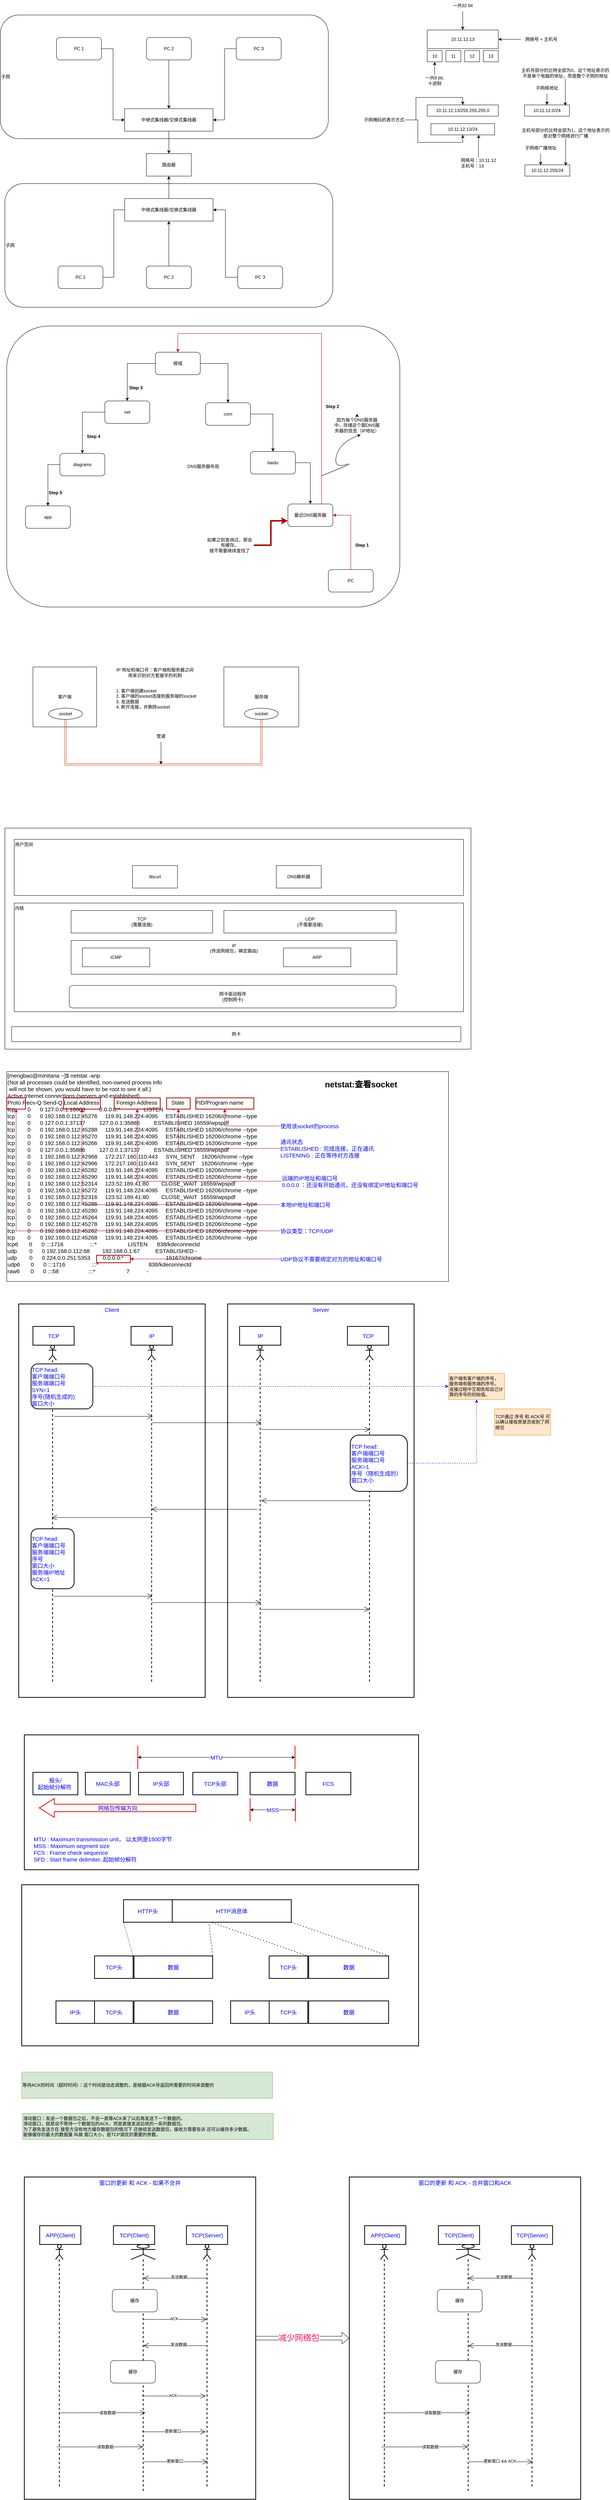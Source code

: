<mxfile version="19.0.0" type="github">
  <diagram id="knVdi2B20uO46Ndzs_iI" name="Page-1">
    <mxGraphModel dx="2858" dy="1086" grid="1" gridSize="10" guides="1" tooltips="1" connect="1" arrows="1" fold="1" page="1" pageScale="1" pageWidth="827" pageHeight="1169" math="0" shadow="0">
      <root>
        <mxCell id="0" />
        <mxCell id="1" parent="0" />
        <mxCell id="ZMraVCoQCxqRNA1w8z8N-147" value="Server" style="rounded=0;whiteSpace=wrap;html=1;shadow=0;fontSize=15;fontColor=#0000FF;strokeColor=default;strokeWidth=2;fillColor=default;verticalAlign=top;" parent="1" vertex="1">
          <mxGeometry x="-220" y="3480" width="498" height="1050" as="geometry" />
        </mxCell>
        <mxCell id="ZMraVCoQCxqRNA1w8z8N-146" value="Client" style="rounded=0;whiteSpace=wrap;html=1;shadow=0;fontSize=15;fontColor=#0000FF;strokeColor=default;strokeWidth=2;fillColor=default;verticalAlign=top;" parent="1" vertex="1">
          <mxGeometry x="-778" y="3480" width="498" height="1050" as="geometry" />
        </mxCell>
        <mxCell id="ZMraVCoQCxqRNA1w8z8N-74" value="DNS服务器布局" style="rounded=1;whiteSpace=wrap;html=1;shadow=0;strokeColor=default;" parent="1" vertex="1">
          <mxGeometry x="-810" y="870" width="1050" height="750" as="geometry" />
        </mxCell>
        <mxCell id="ZMraVCoQCxqRNA1w8z8N-20" value="子网" style="rounded=1;whiteSpace=wrap;html=1;shadow=0;strokeColor=default;align=left;" parent="1" vertex="1">
          <mxGeometry x="-815" y="490" width="876" height="330" as="geometry" />
        </mxCell>
        <mxCell id="ZMraVCoQCxqRNA1w8z8N-18" value="子网" style="rounded=1;whiteSpace=wrap;html=1;shadow=0;strokeColor=default;align=left;" parent="1" vertex="1">
          <mxGeometry x="-827" y="40" width="876" height="330" as="geometry" />
        </mxCell>
        <mxCell id="ZMraVCoQCxqRNA1w8z8N-12" style="edgeStyle=orthogonalEdgeStyle;rounded=0;orthogonalLoop=1;jettySize=auto;html=1;" parent="1" source="ZMraVCoQCxqRNA1w8z8N-1" target="ZMraVCoQCxqRNA1w8z8N-4" edge="1">
          <mxGeometry relative="1" as="geometry" />
        </mxCell>
        <mxCell id="ZMraVCoQCxqRNA1w8z8N-1" value="PC 2" style="rounded=1;whiteSpace=wrap;html=1;" parent="1" vertex="1">
          <mxGeometry x="-437" y="100" width="120" height="60" as="geometry" />
        </mxCell>
        <mxCell id="ZMraVCoQCxqRNA1w8z8N-10" style="edgeStyle=orthogonalEdgeStyle;rounded=0;orthogonalLoop=1;jettySize=auto;html=1;entryX=0;entryY=0.5;entryDx=0;entryDy=0;" parent="1" source="ZMraVCoQCxqRNA1w8z8N-2" target="ZMraVCoQCxqRNA1w8z8N-4" edge="1">
          <mxGeometry relative="1" as="geometry" />
        </mxCell>
        <mxCell id="ZMraVCoQCxqRNA1w8z8N-2" value="PC 1" style="rounded=1;whiteSpace=wrap;html=1;" parent="1" vertex="1">
          <mxGeometry x="-677" y="100" width="120" height="60" as="geometry" />
        </mxCell>
        <mxCell id="ZMraVCoQCxqRNA1w8z8N-11" style="edgeStyle=orthogonalEdgeStyle;rounded=0;orthogonalLoop=1;jettySize=auto;html=1;entryX=1;entryY=0.5;entryDx=0;entryDy=0;" parent="1" source="ZMraVCoQCxqRNA1w8z8N-3" target="ZMraVCoQCxqRNA1w8z8N-4" edge="1">
          <mxGeometry relative="1" as="geometry" />
        </mxCell>
        <mxCell id="ZMraVCoQCxqRNA1w8z8N-3" value="PC 3" style="rounded=1;whiteSpace=wrap;html=1;" parent="1" vertex="1">
          <mxGeometry x="-197" y="100" width="120" height="60" as="geometry" />
        </mxCell>
        <mxCell id="ZMraVCoQCxqRNA1w8z8N-13" style="edgeStyle=orthogonalEdgeStyle;rounded=0;orthogonalLoop=1;jettySize=auto;html=1;exitX=0.5;exitY=1;exitDx=0;exitDy=0;entryX=0.5;entryY=0;entryDx=0;entryDy=0;" parent="1" source="ZMraVCoQCxqRNA1w8z8N-4" target="ZMraVCoQCxqRNA1w8z8N-5" edge="1">
          <mxGeometry relative="1" as="geometry" />
        </mxCell>
        <mxCell id="ZMraVCoQCxqRNA1w8z8N-4" value="中继式集线器/交换式集线器" style="rounded=0;whiteSpace=wrap;html=1;" parent="1" vertex="1">
          <mxGeometry x="-495" y="290" width="236" height="60" as="geometry" />
        </mxCell>
        <mxCell id="ZMraVCoQCxqRNA1w8z8N-5" value="路由器" style="rounded=0;whiteSpace=wrap;html=1;" parent="1" vertex="1">
          <mxGeometry x="-437" y="410" width="120" height="60" as="geometry" />
        </mxCell>
        <mxCell id="ZMraVCoQCxqRNA1w8z8N-15" style="edgeStyle=orthogonalEdgeStyle;rounded=0;orthogonalLoop=1;jettySize=auto;html=1;entryX=0.5;entryY=1;entryDx=0;entryDy=0;" parent="1" source="ZMraVCoQCxqRNA1w8z8N-6" target="ZMraVCoQCxqRNA1w8z8N-9" edge="1">
          <mxGeometry relative="1" as="geometry" />
        </mxCell>
        <mxCell id="ZMraVCoQCxqRNA1w8z8N-6" value="PC 2" style="rounded=1;whiteSpace=wrap;html=1;" parent="1" vertex="1">
          <mxGeometry x="-437" y="710" width="120" height="60" as="geometry" />
        </mxCell>
        <mxCell id="ZMraVCoQCxqRNA1w8z8N-7" value="PC 1" style="rounded=1;whiteSpace=wrap;html=1;" parent="1" vertex="1">
          <mxGeometry x="-673" y="710" width="120" height="60" as="geometry" />
        </mxCell>
        <mxCell id="ZMraVCoQCxqRNA1w8z8N-17" style="edgeStyle=orthogonalEdgeStyle;rounded=0;orthogonalLoop=1;jettySize=auto;html=1;entryX=1;entryY=0.5;entryDx=0;entryDy=0;" parent="1" source="ZMraVCoQCxqRNA1w8z8N-8" target="ZMraVCoQCxqRNA1w8z8N-9" edge="1">
          <mxGeometry relative="1" as="geometry" />
        </mxCell>
        <mxCell id="ZMraVCoQCxqRNA1w8z8N-8" value="PC 3" style="rounded=1;whiteSpace=wrap;html=1;" parent="1" vertex="1">
          <mxGeometry x="-193" y="710" width="120" height="60" as="geometry" />
        </mxCell>
        <mxCell id="ZMraVCoQCxqRNA1w8z8N-14" style="edgeStyle=orthogonalEdgeStyle;rounded=0;orthogonalLoop=1;jettySize=auto;html=1;exitX=0.5;exitY=0;exitDx=0;exitDy=0;" parent="1" source="ZMraVCoQCxqRNA1w8z8N-9" target="ZMraVCoQCxqRNA1w8z8N-5" edge="1">
          <mxGeometry relative="1" as="geometry" />
        </mxCell>
        <mxCell id="ZMraVCoQCxqRNA1w8z8N-9" value="中继式集线器/交换式集线器" style="rounded=0;whiteSpace=wrap;html=1;" parent="1" vertex="1">
          <mxGeometry x="-495" y="530" width="236" height="60" as="geometry" />
        </mxCell>
        <mxCell id="ZMraVCoQCxqRNA1w8z8N-21" value="" style="edgeStyle=orthogonalEdgeStyle;rounded=0;orthogonalLoop=1;jettySize=auto;html=1;entryX=0;entryY=0.5;entryDx=0;entryDy=0;endArrow=none;" parent="1" source="ZMraVCoQCxqRNA1w8z8N-7" target="ZMraVCoQCxqRNA1w8z8N-9" edge="1">
          <mxGeometry relative="1" as="geometry">
            <mxPoint x="-553" y="740" as="sourcePoint" />
            <mxPoint x="-495" y="560" as="targetPoint" />
          </mxGeometry>
        </mxCell>
        <mxCell id="ZMraVCoQCxqRNA1w8z8N-22" value="10.11.12.13" style="rounded=0;whiteSpace=wrap;html=1;shadow=0;strokeColor=default;" parent="1" vertex="1">
          <mxGeometry x="313" y="80" width="190" height="50" as="geometry" />
        </mxCell>
        <mxCell id="ZMraVCoQCxqRNA1w8z8N-30" style="edgeStyle=orthogonalEdgeStyle;rounded=0;orthogonalLoop=1;jettySize=auto;html=1;" parent="1" source="ZMraVCoQCxqRNA1w8z8N-23" target="ZMraVCoQCxqRNA1w8z8N-22" edge="1">
          <mxGeometry relative="1" as="geometry" />
        </mxCell>
        <mxCell id="ZMraVCoQCxqRNA1w8z8N-23" value="一共32 bit" style="text;html=1;strokeColor=none;fillColor=none;align=center;verticalAlign=middle;whiteSpace=wrap;rounded=0;shadow=0;" parent="1" vertex="1">
          <mxGeometry x="378" width="60" height="30" as="geometry" />
        </mxCell>
        <mxCell id="ZMraVCoQCxqRNA1w8z8N-24" value="10.11.12.13/255.255.255.0" style="rounded=0;whiteSpace=wrap;html=1;shadow=0;strokeColor=default;" parent="1" vertex="1">
          <mxGeometry x="313" y="280" width="190" height="30" as="geometry" />
        </mxCell>
        <mxCell id="ZMraVCoQCxqRNA1w8z8N-25" value="10" style="rounded=0;whiteSpace=wrap;html=1;shadow=0;strokeColor=default;" parent="1" vertex="1">
          <mxGeometry x="313" y="135" width="40" height="30" as="geometry" />
        </mxCell>
        <mxCell id="ZMraVCoQCxqRNA1w8z8N-26" value="11" style="rounded=0;whiteSpace=wrap;html=1;shadow=0;strokeColor=default;" parent="1" vertex="1">
          <mxGeometry x="363" y="135" width="40" height="30" as="geometry" />
        </mxCell>
        <mxCell id="ZMraVCoQCxqRNA1w8z8N-27" value="12" style="rounded=0;whiteSpace=wrap;html=1;shadow=0;strokeColor=default;" parent="1" vertex="1">
          <mxGeometry x="413" y="135" width="40" height="30" as="geometry" />
        </mxCell>
        <mxCell id="ZMraVCoQCxqRNA1w8z8N-28" value="13" style="rounded=0;whiteSpace=wrap;html=1;shadow=0;strokeColor=default;" parent="1" vertex="1">
          <mxGeometry x="463" y="135" width="40" height="30" as="geometry" />
        </mxCell>
        <mxCell id="ZMraVCoQCxqRNA1w8z8N-32" style="edgeStyle=orthogonalEdgeStyle;rounded=0;orthogonalLoop=1;jettySize=auto;html=1;exitX=0.5;exitY=0;exitDx=0;exitDy=0;entryX=0.5;entryY=1;entryDx=0;entryDy=0;" parent="1" source="ZMraVCoQCxqRNA1w8z8N-31" target="ZMraVCoQCxqRNA1w8z8N-25" edge="1">
          <mxGeometry relative="1" as="geometry" />
        </mxCell>
        <mxCell id="ZMraVCoQCxqRNA1w8z8N-31" value="一共8 bit, 十进制" style="text;html=1;strokeColor=none;fillColor=none;align=center;verticalAlign=middle;whiteSpace=wrap;rounded=0;shadow=0;" parent="1" vertex="1">
          <mxGeometry x="303" y="200" width="60" height="30" as="geometry" />
        </mxCell>
        <mxCell id="ZMraVCoQCxqRNA1w8z8N-35" style="edgeStyle=orthogonalEdgeStyle;rounded=0;orthogonalLoop=1;jettySize=auto;html=1;" parent="1" source="ZMraVCoQCxqRNA1w8z8N-34" target="ZMraVCoQCxqRNA1w8z8N-22" edge="1">
          <mxGeometry relative="1" as="geometry" />
        </mxCell>
        <mxCell id="ZMraVCoQCxqRNA1w8z8N-34" value="网络号 + 主机号" style="text;html=1;strokeColor=none;fillColor=none;align=center;verticalAlign=middle;whiteSpace=wrap;rounded=0;shadow=0;" parent="1" vertex="1">
          <mxGeometry x="563" y="90" width="110" height="30" as="geometry" />
        </mxCell>
        <mxCell id="ZMraVCoQCxqRNA1w8z8N-36" value="10.11.12.13/24" style="rounded=0;whiteSpace=wrap;html=1;shadow=0;strokeColor=default;" parent="1" vertex="1">
          <mxGeometry x="323" y="330" width="170" height="30" as="geometry" />
        </mxCell>
        <mxCell id="ZMraVCoQCxqRNA1w8z8N-38" style="edgeStyle=orthogonalEdgeStyle;rounded=0;orthogonalLoop=1;jettySize=auto;html=1;entryX=0.5;entryY=0;entryDx=0;entryDy=0;" parent="1" source="ZMraVCoQCxqRNA1w8z8N-37" target="ZMraVCoQCxqRNA1w8z8N-24" edge="1">
          <mxGeometry relative="1" as="geometry" />
        </mxCell>
        <mxCell id="ZMraVCoQCxqRNA1w8z8N-39" style="edgeStyle=orthogonalEdgeStyle;rounded=0;orthogonalLoop=1;jettySize=auto;html=1;entryX=0.5;entryY=1;entryDx=0;entryDy=0;" parent="1" source="ZMraVCoQCxqRNA1w8z8N-37" target="ZMraVCoQCxqRNA1w8z8N-36" edge="1">
          <mxGeometry relative="1" as="geometry" />
        </mxCell>
        <mxCell id="ZMraVCoQCxqRNA1w8z8N-37" value="子网掩码的表示方式" style="text;html=1;strokeColor=none;fillColor=none;align=center;verticalAlign=middle;whiteSpace=wrap;rounded=0;shadow=0;" parent="1" vertex="1">
          <mxGeometry x="143" y="305" width="110" height="30" as="geometry" />
        </mxCell>
        <mxCell id="ZMraVCoQCxqRNA1w8z8N-42" style="edgeStyle=orthogonalEdgeStyle;rounded=0;orthogonalLoop=1;jettySize=auto;html=1;entryX=0.5;entryY=0;entryDx=0;entryDy=0;" parent="1" source="ZMraVCoQCxqRNA1w8z8N-40" target="ZMraVCoQCxqRNA1w8z8N-41" edge="1">
          <mxGeometry relative="1" as="geometry" />
        </mxCell>
        <mxCell id="ZMraVCoQCxqRNA1w8z8N-40" value="子网络地址" style="text;html=1;strokeColor=none;fillColor=none;align=center;verticalAlign=middle;whiteSpace=wrap;rounded=0;shadow=0;" parent="1" vertex="1">
          <mxGeometry x="593" y="220" width="80" height="30" as="geometry" />
        </mxCell>
        <mxCell id="ZMraVCoQCxqRNA1w8z8N-41" value="10.11.12.0/24" style="rounded=0;whiteSpace=wrap;html=1;shadow=0;strokeColor=default;" parent="1" vertex="1">
          <mxGeometry x="573" y="280" width="120" height="30" as="geometry" />
        </mxCell>
        <mxCell id="ZMraVCoQCxqRNA1w8z8N-45" style="edgeStyle=orthogonalEdgeStyle;rounded=0;orthogonalLoop=1;jettySize=auto;html=1;entryX=0.908;entryY=0.067;entryDx=0;entryDy=0;entryPerimeter=0;" parent="1" source="ZMraVCoQCxqRNA1w8z8N-43" target="ZMraVCoQCxqRNA1w8z8N-41" edge="1">
          <mxGeometry relative="1" as="geometry" />
        </mxCell>
        <mxCell id="ZMraVCoQCxqRNA1w8z8N-43" value="主机号部分的比特全部为0，这个地址表示的不是单个电脑的地址，而是整个子网的地址" style="text;html=1;strokeColor=none;fillColor=none;align=center;verticalAlign=middle;whiteSpace=wrap;rounded=0;shadow=0;" parent="1" vertex="1">
          <mxGeometry x="562" y="180" width="240" height="30" as="geometry" />
        </mxCell>
        <mxCell id="ZMraVCoQCxqRNA1w8z8N-47" style="edgeStyle=orthogonalEdgeStyle;rounded=0;orthogonalLoop=1;jettySize=auto;html=1;entryX=0.75;entryY=1;entryDx=0;entryDy=0;" parent="1" source="ZMraVCoQCxqRNA1w8z8N-46" target="ZMraVCoQCxqRNA1w8z8N-36" edge="1">
          <mxGeometry relative="1" as="geometry" />
        </mxCell>
        <mxCell id="ZMraVCoQCxqRNA1w8z8N-46" value="网络号：10.11.12&lt;br&gt;&lt;div style=&quot;text-align: left&quot;&gt;&lt;span&gt;主机号：13&lt;/span&gt;&lt;/div&gt;" style="text;html=1;strokeColor=none;fillColor=none;align=center;verticalAlign=middle;whiteSpace=wrap;rounded=0;shadow=0;" parent="1" vertex="1">
          <mxGeometry x="390" y="420" width="120" height="30" as="geometry" />
        </mxCell>
        <mxCell id="ZMraVCoQCxqRNA1w8z8N-48" style="edgeStyle=orthogonalEdgeStyle;rounded=0;orthogonalLoop=1;jettySize=auto;html=1;entryX=0.35;entryY=0.033;entryDx=0;entryDy=0;entryPerimeter=0;" parent="1" source="ZMraVCoQCxqRNA1w8z8N-49" target="ZMraVCoQCxqRNA1w8z8N-50" edge="1">
          <mxGeometry relative="1" as="geometry" />
        </mxCell>
        <mxCell id="ZMraVCoQCxqRNA1w8z8N-49" value="子网络广播地址" style="text;html=1;strokeColor=none;fillColor=none;align=center;verticalAlign=middle;whiteSpace=wrap;rounded=0;shadow=0;" parent="1" vertex="1">
          <mxGeometry x="565.5" y="380" width="101" height="30" as="geometry" />
        </mxCell>
        <mxCell id="ZMraVCoQCxqRNA1w8z8N-50" value="10.11.12.255/24" style="rounded=0;whiteSpace=wrap;html=1;shadow=0;strokeColor=default;" parent="1" vertex="1">
          <mxGeometry x="574" y="440" width="120" height="30" as="geometry" />
        </mxCell>
        <mxCell id="ZMraVCoQCxqRNA1w8z8N-51" style="edgeStyle=orthogonalEdgeStyle;rounded=0;orthogonalLoop=1;jettySize=auto;html=1;entryX=0.908;entryY=0.067;entryDx=0;entryDy=0;entryPerimeter=0;" parent="1" source="ZMraVCoQCxqRNA1w8z8N-52" target="ZMraVCoQCxqRNA1w8z8N-50" edge="1">
          <mxGeometry relative="1" as="geometry" />
        </mxCell>
        <mxCell id="ZMraVCoQCxqRNA1w8z8N-52" value="主机号部分的比特全部为1，这个地址表示的是对整个网络进行广播" style="text;html=1;strokeColor=none;fillColor=none;align=center;verticalAlign=middle;whiteSpace=wrap;rounded=0;shadow=0;" parent="1" vertex="1">
          <mxGeometry x="563" y="340" width="240" height="30" as="geometry" />
        </mxCell>
        <mxCell id="ZMraVCoQCxqRNA1w8z8N-61" style="edgeStyle=orthogonalEdgeStyle;rounded=0;orthogonalLoop=1;jettySize=auto;html=1;" parent="1" source="ZMraVCoQCxqRNA1w8z8N-54" target="ZMraVCoQCxqRNA1w8z8N-56" edge="1">
          <mxGeometry relative="1" as="geometry" />
        </mxCell>
        <mxCell id="ZMraVCoQCxqRNA1w8z8N-65" style="edgeStyle=orthogonalEdgeStyle;rounded=0;orthogonalLoop=1;jettySize=auto;html=1;exitX=0;exitY=0.5;exitDx=0;exitDy=0;" parent="1" source="ZMraVCoQCxqRNA1w8z8N-54" target="ZMraVCoQCxqRNA1w8z8N-55" edge="1">
          <mxGeometry relative="1" as="geometry" />
        </mxCell>
        <mxCell id="ZMraVCoQCxqRNA1w8z8N-54" value="根域" style="rounded=1;whiteSpace=wrap;html=1;shadow=0;strokeColor=default;" parent="1" vertex="1">
          <mxGeometry x="-413" y="940" width="120" height="60" as="geometry" />
        </mxCell>
        <mxCell id="ZMraVCoQCxqRNA1w8z8N-66" style="edgeStyle=orthogonalEdgeStyle;rounded=0;orthogonalLoop=1;jettySize=auto;html=1;exitX=0;exitY=0.5;exitDx=0;exitDy=0;entryX=0.5;entryY=0;entryDx=0;entryDy=0;" parent="1" source="ZMraVCoQCxqRNA1w8z8N-55" target="ZMraVCoQCxqRNA1w8z8N-57" edge="1">
          <mxGeometry relative="1" as="geometry" />
        </mxCell>
        <mxCell id="ZMraVCoQCxqRNA1w8z8N-55" value="net" style="rounded=1;whiteSpace=wrap;html=1;shadow=0;strokeColor=default;" parent="1" vertex="1">
          <mxGeometry x="-548" y="1070" width="120" height="60" as="geometry" />
        </mxCell>
        <mxCell id="ZMraVCoQCxqRNA1w8z8N-62" style="edgeStyle=orthogonalEdgeStyle;rounded=0;orthogonalLoop=1;jettySize=auto;html=1;exitX=1;exitY=0.5;exitDx=0;exitDy=0;" parent="1" source="ZMraVCoQCxqRNA1w8z8N-56" target="ZMraVCoQCxqRNA1w8z8N-58" edge="1">
          <mxGeometry relative="1" as="geometry" />
        </mxCell>
        <mxCell id="ZMraVCoQCxqRNA1w8z8N-56" value="com" style="rounded=1;whiteSpace=wrap;html=1;shadow=0;strokeColor=default;" parent="1" vertex="1">
          <mxGeometry x="-279" y="1075" width="120" height="60" as="geometry" />
        </mxCell>
        <mxCell id="ZMraVCoQCxqRNA1w8z8N-67" style="edgeStyle=orthogonalEdgeStyle;rounded=0;orthogonalLoop=1;jettySize=auto;html=1;entryX=0.5;entryY=0;entryDx=0;entryDy=0;exitX=0;exitY=0.5;exitDx=0;exitDy=0;" parent="1" source="ZMraVCoQCxqRNA1w8z8N-57" target="ZMraVCoQCxqRNA1w8z8N-59" edge="1">
          <mxGeometry relative="1" as="geometry" />
        </mxCell>
        <mxCell id="ZMraVCoQCxqRNA1w8z8N-57" value="diagrams" style="rounded=1;whiteSpace=wrap;html=1;shadow=0;strokeColor=default;" parent="1" vertex="1">
          <mxGeometry x="-668" y="1210" width="120" height="60" as="geometry" />
        </mxCell>
        <mxCell id="ZMraVCoQCxqRNA1w8z8N-64" style="edgeStyle=orthogonalEdgeStyle;rounded=0;orthogonalLoop=1;jettySize=auto;html=1;exitX=1;exitY=0.5;exitDx=0;exitDy=0;" parent="1" source="ZMraVCoQCxqRNA1w8z8N-58" target="ZMraVCoQCxqRNA1w8z8N-60" edge="1">
          <mxGeometry relative="1" as="geometry" />
        </mxCell>
        <mxCell id="ZMraVCoQCxqRNA1w8z8N-58" value="baidu" style="rounded=1;whiteSpace=wrap;html=1;shadow=0;strokeColor=default;" parent="1" vertex="1">
          <mxGeometry x="-159" y="1205" width="120" height="60" as="geometry" />
        </mxCell>
        <mxCell id="ZMraVCoQCxqRNA1w8z8N-59" value="app" style="rounded=1;whiteSpace=wrap;html=1;shadow=0;strokeColor=default;" parent="1" vertex="1">
          <mxGeometry x="-760" y="1350" width="120" height="60" as="geometry" />
        </mxCell>
        <mxCell id="ZMraVCoQCxqRNA1w8z8N-73" style="edgeStyle=orthogonalEdgeStyle;rounded=0;orthogonalLoop=1;jettySize=auto;html=1;exitX=0.75;exitY=0;exitDx=0;exitDy=0;fillColor=#d80073;strokeColor=#A50040;" parent="1" source="ZMraVCoQCxqRNA1w8z8N-60" target="ZMraVCoQCxqRNA1w8z8N-54" edge="1">
          <mxGeometry relative="1" as="geometry">
            <mxPoint x="-10" y="990" as="targetPoint" />
            <Array as="points">
              <mxPoint x="31" y="890" />
              <mxPoint x="-353" y="890" />
            </Array>
          </mxGeometry>
        </mxCell>
        <mxCell id="ZMraVCoQCxqRNA1w8z8N-60" value="最近DNS服务器" style="rounded=1;whiteSpace=wrap;html=1;shadow=0;strokeColor=default;" parent="1" vertex="1">
          <mxGeometry x="-59" y="1345" width="120" height="60" as="geometry" />
        </mxCell>
        <mxCell id="ZMraVCoQCxqRNA1w8z8N-72" style="edgeStyle=orthogonalEdgeStyle;rounded=0;orthogonalLoop=1;jettySize=auto;html=1;exitX=0.5;exitY=0;exitDx=0;exitDy=0;entryX=1;entryY=0.5;entryDx=0;entryDy=0;fillColor=#d80073;strokeColor=#A50040;" parent="1" source="ZMraVCoQCxqRNA1w8z8N-68" target="ZMraVCoQCxqRNA1w8z8N-60" edge="1">
          <mxGeometry relative="1" as="geometry" />
        </mxCell>
        <mxCell id="ZMraVCoQCxqRNA1w8z8N-68" value="PC" style="rounded=1;whiteSpace=wrap;html=1;shadow=0;strokeColor=default;" parent="1" vertex="1">
          <mxGeometry x="49" y="1520" width="120" height="60" as="geometry" />
        </mxCell>
        <mxCell id="ZMraVCoQCxqRNA1w8z8N-80" style="edgeStyle=orthogonalEdgeStyle;rounded=0;orthogonalLoop=1;jettySize=auto;html=1;" parent="1" source="ZMraVCoQCxqRNA1w8z8N-75" target="ZMraVCoQCxqRNA1w8z8N-74" edge="1">
          <mxGeometry relative="1" as="geometry">
            <Array as="points">
              <mxPoint x="-50" y="1180" />
              <mxPoint x="-50" y="1180" />
            </Array>
          </mxGeometry>
        </mxCell>
        <mxCell id="ZMraVCoQCxqRNA1w8z8N-75" value="因为每个DNS服务器中，存储这个跟DNS服务器的信息（IP地址）" style="text;html=1;strokeColor=none;fillColor=none;align=center;verticalAlign=middle;whiteSpace=wrap;rounded=0;shadow=0;" parent="1" vertex="1">
          <mxGeometry x="61" y="1110" width="129" height="50" as="geometry" />
        </mxCell>
        <mxCell id="ZMraVCoQCxqRNA1w8z8N-82" value="" style="curved=1;endArrow=classic;html=1;rounded=0;entryX=0.576;entryY=1.002;entryDx=0;entryDy=0;entryPerimeter=0;" parent="1" target="ZMraVCoQCxqRNA1w8z8N-75" edge="1">
          <mxGeometry width="50" height="50" relative="1" as="geometry">
            <mxPoint x="30" y="1270" as="sourcePoint" />
            <mxPoint x="131" y="1180" as="targetPoint" />
            <Array as="points">
              <mxPoint x="131" y="1230" />
              <mxPoint x="61" y="1250" />
              <mxPoint x="81" y="1180" />
            </Array>
          </mxGeometry>
        </mxCell>
        <mxCell id="ZMraVCoQCxqRNA1w8z8N-90" style="edgeStyle=orthogonalEdgeStyle;rounded=0;orthogonalLoop=1;jettySize=auto;html=1;entryX=0;entryY=0.75;entryDx=0;entryDy=0;fillColor=#e51400;strokeColor=#B20000;strokeWidth=4;" parent="1" source="ZMraVCoQCxqRNA1w8z8N-83" target="ZMraVCoQCxqRNA1w8z8N-60" edge="1">
          <mxGeometry relative="1" as="geometry" />
        </mxCell>
        <mxCell id="ZMraVCoQCxqRNA1w8z8N-83" value="如果之前查询过，那会有缓存。&lt;br&gt;就不需要继续查找了" style="text;html=1;strokeColor=none;fillColor=none;align=center;verticalAlign=middle;whiteSpace=wrap;rounded=0;shadow=0;" parent="1" vertex="1">
          <mxGeometry x="-279" y="1430" width="129" height="50" as="geometry" />
        </mxCell>
        <mxCell id="ZMraVCoQCxqRNA1w8z8N-84" value="Step 1" style="text;html=1;strokeColor=none;fillColor=none;align=center;verticalAlign=middle;whiteSpace=wrap;rounded=0;shadow=0;fontStyle=1" parent="1" vertex="1">
          <mxGeometry x="109" y="1440" width="60" height="30" as="geometry" />
        </mxCell>
        <mxCell id="ZMraVCoQCxqRNA1w8z8N-85" value="Step 2" style="text;html=1;strokeColor=none;fillColor=none;align=center;verticalAlign=middle;whiteSpace=wrap;rounded=0;shadow=0;fontStyle=1" parent="1" vertex="1">
          <mxGeometry x="30" y="1070" width="60" height="30" as="geometry" />
        </mxCell>
        <mxCell id="ZMraVCoQCxqRNA1w8z8N-86" value="Step 3" style="text;html=1;strokeColor=none;fillColor=none;align=center;verticalAlign=middle;whiteSpace=wrap;rounded=0;shadow=0;fontStyle=1" parent="1" vertex="1">
          <mxGeometry x="-495" y="1020" width="60" height="30" as="geometry" />
        </mxCell>
        <mxCell id="ZMraVCoQCxqRNA1w8z8N-88" value="Step 4" style="text;html=1;strokeColor=none;fillColor=none;align=center;verticalAlign=middle;whiteSpace=wrap;rounded=0;shadow=0;fontStyle=1" parent="1" vertex="1">
          <mxGeometry x="-608" y="1150" width="60" height="30" as="geometry" />
        </mxCell>
        <mxCell id="ZMraVCoQCxqRNA1w8z8N-89" value="Step 5" style="text;html=1;strokeColor=none;fillColor=none;align=center;verticalAlign=middle;whiteSpace=wrap;rounded=0;shadow=0;fontStyle=1" parent="1" vertex="1">
          <mxGeometry x="-710" y="1300" width="60" height="30" as="geometry" />
        </mxCell>
        <mxCell id="ZMraVCoQCxqRNA1w8z8N-91" value="客户端" style="rounded=0;whiteSpace=wrap;html=1;shadow=0;strokeColor=default;" parent="1" vertex="1">
          <mxGeometry x="-740" y="1780" width="170" height="160" as="geometry" />
        </mxCell>
        <mxCell id="ZMraVCoQCxqRNA1w8z8N-92" value="服务端" style="rounded=0;whiteSpace=wrap;html=1;shadow=0;strokeColor=default;" parent="1" vertex="1">
          <mxGeometry x="-230" y="1780" width="200" height="160" as="geometry" />
        </mxCell>
        <mxCell id="ZMraVCoQCxqRNA1w8z8N-95" style="edgeStyle=orthogonalEdgeStyle;rounded=0;orthogonalLoop=1;jettySize=auto;html=1;exitX=0.5;exitY=1;exitDx=0;exitDy=0;strokeWidth=1;shape=link;fillColor=#fa6800;strokeColor=#C73500;" parent="1" source="ZMraVCoQCxqRNA1w8z8N-93" target="ZMraVCoQCxqRNA1w8z8N-94" edge="1">
          <mxGeometry relative="1" as="geometry">
            <Array as="points">
              <mxPoint x="-653" y="2040" />
              <mxPoint x="-130" y="2040" />
            </Array>
          </mxGeometry>
        </mxCell>
        <mxCell id="ZMraVCoQCxqRNA1w8z8N-93" value="socket" style="ellipse;whiteSpace=wrap;html=1;shadow=0;strokeColor=default;" parent="1" vertex="1">
          <mxGeometry x="-698" y="1890" width="90" height="30" as="geometry" />
        </mxCell>
        <mxCell id="ZMraVCoQCxqRNA1w8z8N-94" value="socket" style="ellipse;whiteSpace=wrap;html=1;shadow=0;strokeColor=default;" parent="1" vertex="1">
          <mxGeometry x="-175" y="1890" width="90" height="30" as="geometry" />
        </mxCell>
        <mxCell id="ZMraVCoQCxqRNA1w8z8N-97" style="edgeStyle=orthogonalEdgeStyle;rounded=0;orthogonalLoop=1;jettySize=auto;html=1;strokeWidth=1;" parent="1" source="ZMraVCoQCxqRNA1w8z8N-96" edge="1">
          <mxGeometry relative="1" as="geometry">
            <mxPoint x="-398" y="2040" as="targetPoint" />
          </mxGeometry>
        </mxCell>
        <mxCell id="ZMraVCoQCxqRNA1w8z8N-96" value="管道" style="text;html=1;strokeColor=none;fillColor=none;align=center;verticalAlign=middle;whiteSpace=wrap;rounded=0;shadow=0;" parent="1" vertex="1">
          <mxGeometry x="-428" y="1950" width="60" height="30" as="geometry" />
        </mxCell>
        <mxCell id="ZMraVCoQCxqRNA1w8z8N-98" value="1. 客户端创建socket&lt;br&gt;2. 客户端的socket连接到服务端的socket&lt;br&gt;3. 发送数据&lt;br&gt;4. 断开连接，并删除socket" style="text;html=1;strokeColor=none;fillColor=none;align=left;verticalAlign=middle;whiteSpace=wrap;rounded=0;shadow=0;" parent="1" vertex="1">
          <mxGeometry x="-520" y="1820" width="240" height="90" as="geometry" />
        </mxCell>
        <mxCell id="ZMraVCoQCxqRNA1w8z8N-99" value="IP 地址和端口号：客户端和服务器之间用来识别对方套接字的机制" style="text;html=1;strokeColor=none;fillColor=none;align=center;verticalAlign=middle;whiteSpace=wrap;rounded=0;shadow=0;" parent="1" vertex="1">
          <mxGeometry x="-523" y="1780" width="218" height="30" as="geometry" />
        </mxCell>
        <mxCell id="ZMraVCoQCxqRNA1w8z8N-100" value="" style="rounded=0;whiteSpace=wrap;html=1;shadow=0;strokeColor=default;" parent="1" vertex="1">
          <mxGeometry x="-815" y="2210" width="1245" height="590" as="geometry" />
        </mxCell>
        <mxCell id="ZMraVCoQCxqRNA1w8z8N-101" value="用户空间" style="rounded=0;whiteSpace=wrap;html=1;shadow=0;strokeColor=default;align=left;verticalAlign=top;" parent="1" vertex="1">
          <mxGeometry x="-790" y="2240" width="1200" height="150" as="geometry" />
        </mxCell>
        <mxCell id="ZMraVCoQCxqRNA1w8z8N-102" value="内核" style="rounded=0;whiteSpace=wrap;html=1;shadow=0;strokeColor=default;align=left;verticalAlign=top;" parent="1" vertex="1">
          <mxGeometry x="-790" y="2410" width="1200" height="290" as="geometry" />
        </mxCell>
        <mxCell id="ZMraVCoQCxqRNA1w8z8N-103" value="网卡" style="rounded=0;whiteSpace=wrap;html=1;shadow=0;strokeColor=default;align=center;" parent="1" vertex="1">
          <mxGeometry x="-797" y="2740" width="1200" height="40" as="geometry" />
        </mxCell>
        <mxCell id="ZMraVCoQCxqRNA1w8z8N-104" value="DNS解析器" style="rounded=0;whiteSpace=wrap;html=1;shadow=0;strokeColor=default;" parent="1" vertex="1">
          <mxGeometry x="-90" y="2310" width="120" height="60" as="geometry" />
        </mxCell>
        <mxCell id="ZMraVCoQCxqRNA1w8z8N-105" value="libcurl" style="rounded=0;whiteSpace=wrap;html=1;shadow=0;strokeColor=default;" parent="1" vertex="1">
          <mxGeometry x="-474" y="2310" width="120" height="60" as="geometry" />
        </mxCell>
        <mxCell id="ZMraVCoQCxqRNA1w8z8N-106" value="TCP&lt;br&gt;(需要连接)" style="rounded=0;whiteSpace=wrap;html=1;shadow=0;strokeColor=default;" parent="1" vertex="1">
          <mxGeometry x="-638" y="2430" width="378" height="60" as="geometry" />
        </mxCell>
        <mxCell id="ZMraVCoQCxqRNA1w8z8N-107" value="UDP&lt;br&gt;(不需要连接)" style="rounded=0;whiteSpace=wrap;html=1;shadow=0;strokeColor=default;" parent="1" vertex="1">
          <mxGeometry x="-230" y="2430" width="460" height="60" as="geometry" />
        </mxCell>
        <mxCell id="ZMraVCoQCxqRNA1w8z8N-108" value="IP&lt;br&gt;(传送网络包，确定路由)" style="rounded=0;whiteSpace=wrap;html=1;shadow=0;strokeColor=default;verticalAlign=top;" parent="1" vertex="1">
          <mxGeometry x="-638" y="2510" width="870" height="90" as="geometry" />
        </mxCell>
        <mxCell id="ZMraVCoQCxqRNA1w8z8N-109" value="ICMP" style="rounded=0;whiteSpace=wrap;html=1;shadow=0;strokeColor=default;" parent="1" vertex="1">
          <mxGeometry x="-608" y="2530" width="180" height="50" as="geometry" />
        </mxCell>
        <mxCell id="ZMraVCoQCxqRNA1w8z8N-110" value="ARP" style="rounded=0;whiteSpace=wrap;html=1;shadow=0;strokeColor=default;" parent="1" vertex="1">
          <mxGeometry x="-71" y="2530" width="180" height="50" as="geometry" />
        </mxCell>
        <mxCell id="ZMraVCoQCxqRNA1w8z8N-111" value="网卡驱动程序&lt;br&gt;(控制网卡)" style="rounded=1;whiteSpace=wrap;html=1;shadow=0;strokeColor=default;" parent="1" vertex="1">
          <mxGeometry x="-643" y="2630" width="873" height="60" as="geometry" />
        </mxCell>
        <mxCell id="ZMraVCoQCxqRNA1w8z8N-113" value="&lt;div style=&quot;font-size: 15px;&quot;&gt;[mengbao@minitana ~]$ netstat -anp&lt;/div&gt;&lt;div style=&quot;font-size: 15px;&quot;&gt;(Not all processes could be identified, non-owned process info&lt;/div&gt;&lt;div style=&quot;font-size: 15px;&quot;&gt;&amp;nbsp;will not be shown, you would have to be root to see it all.)&lt;/div&gt;&lt;div style=&quot;font-size: 15px;&quot;&gt;Active Internet connections (servers and established)&lt;/div&gt;&lt;div style=&quot;font-size: 15px;&quot;&gt;Proto Recv-Q Send-Q Local Address&amp;nbsp; &amp;nbsp; &amp;nbsp; &amp;nbsp; &amp;nbsp; &amp;nbsp;Foreign Address&amp;nbsp; &amp;nbsp; &amp;nbsp; &amp;nbsp; &amp;nbsp;State&amp;nbsp; &amp;nbsp; &amp;nbsp; &amp;nbsp;PID/Program name&amp;nbsp; &amp;nbsp;&amp;nbsp;&lt;/div&gt;&lt;div style=&quot;font-size: 15px;&quot;&gt;tcp&amp;nbsp; &amp;nbsp; &amp;nbsp; &amp;nbsp; 0&amp;nbsp; &amp;nbsp; &amp;nbsp; 0 127.0.0.1:18083&amp;nbsp; &amp;nbsp; &amp;nbsp; &amp;nbsp; &amp;nbsp;0.0.0.0:*&amp;nbsp; &amp;nbsp; &amp;nbsp; &amp;nbsp; &amp;nbsp; &amp;nbsp; &amp;nbsp; &amp;nbsp;LISTEN&amp;nbsp; &amp;nbsp; &amp;nbsp; -&amp;nbsp; &amp;nbsp; &amp;nbsp; &amp;nbsp; &amp;nbsp; &amp;nbsp; &amp;nbsp; &amp;nbsp; &amp;nbsp; &amp;nbsp;&lt;/div&gt;&lt;div style=&quot;font-size: 15px;&quot;&gt;tcp&amp;nbsp; &amp;nbsp; &amp;nbsp; &amp;nbsp; 0&amp;nbsp; &amp;nbsp; &amp;nbsp; 0 192.168.0.112:45276&amp;nbsp; &amp;nbsp; &amp;nbsp;119.91.148.224:4095&amp;nbsp; &amp;nbsp; &amp;nbsp;ESTABLISHED 16206/chrome --type&amp;nbsp;&lt;/div&gt;&lt;div style=&quot;font-size: 15px;&quot;&gt;tcp&amp;nbsp; &amp;nbsp; &amp;nbsp; &amp;nbsp; 0&amp;nbsp; &amp;nbsp; &amp;nbsp; 0 127.0.0.1:37137&amp;nbsp; &amp;nbsp; &amp;nbsp; &amp;nbsp; &amp;nbsp;127.0.0.1:35886&amp;nbsp; &amp;nbsp; &amp;nbsp; &amp;nbsp; &amp;nbsp;ESTABLISHED 16559/wpspdf&amp;nbsp; &amp;nbsp; &amp;nbsp; &amp;nbsp;&amp;nbsp;&lt;/div&gt;&lt;div style=&quot;font-size: 15px;&quot;&gt;tcp&amp;nbsp; &amp;nbsp; &amp;nbsp; &amp;nbsp; 0&amp;nbsp; &amp;nbsp; &amp;nbsp; 0 192.168.0.112:45288&amp;nbsp; &amp;nbsp; &amp;nbsp;119.91.148.224:4095&amp;nbsp; &amp;nbsp; &amp;nbsp;ESTABLISHED 16206/chrome --type&amp;nbsp;&lt;/div&gt;&lt;div style=&quot;font-size: 15px;&quot;&gt;tcp&amp;nbsp; &amp;nbsp; &amp;nbsp; &amp;nbsp; 0&amp;nbsp; &amp;nbsp; &amp;nbsp; 0 192.168.0.112:45270&amp;nbsp; &amp;nbsp; &amp;nbsp;119.91.148.224:4095&amp;nbsp; &amp;nbsp; &amp;nbsp;ESTABLISHED 16206/chrome --type&amp;nbsp;&lt;/div&gt;&lt;div style=&quot;font-size: 15px;&quot;&gt;tcp&amp;nbsp; &amp;nbsp; &amp;nbsp; &amp;nbsp; 0&amp;nbsp; &amp;nbsp; &amp;nbsp; 0 192.168.0.112:45266&amp;nbsp; &amp;nbsp; &amp;nbsp;119.91.148.224:4095&amp;nbsp; &amp;nbsp; &amp;nbsp;ESTABLISHED 16206/chrome --type&amp;nbsp;&lt;/div&gt;&lt;div style=&quot;font-size: 15px;&quot;&gt;tcp&amp;nbsp; &amp;nbsp; &amp;nbsp; &amp;nbsp; 0&amp;nbsp; &amp;nbsp; &amp;nbsp; 0 127.0.0.1:35886&amp;nbsp; &amp;nbsp; &amp;nbsp; &amp;nbsp; &amp;nbsp;127.0.0.1:37137&amp;nbsp; &amp;nbsp; &amp;nbsp; &amp;nbsp; &amp;nbsp;ESTABLISHED 16559/wpspdf&amp;nbsp; &amp;nbsp; &amp;nbsp; &amp;nbsp;&amp;nbsp;&lt;/div&gt;&lt;div style=&quot;font-size: 15px;&quot;&gt;tcp&amp;nbsp; &amp;nbsp; &amp;nbsp; &amp;nbsp; 0&amp;nbsp; &amp;nbsp; &amp;nbsp; 1 192.168.0.112:42968&amp;nbsp; &amp;nbsp; &amp;nbsp;172.217.160.110:443&amp;nbsp; &amp;nbsp; &amp;nbsp;SYN_SENT&amp;nbsp; &amp;nbsp; 16206/chrome --type&amp;nbsp;&lt;/div&gt;&lt;div style=&quot;font-size: 15px;&quot;&gt;tcp&amp;nbsp; &amp;nbsp; &amp;nbsp; &amp;nbsp; 0&amp;nbsp; &amp;nbsp; &amp;nbsp; 1 192.168.0.112:42966&amp;nbsp; &amp;nbsp; &amp;nbsp;172.217.160.110:443&amp;nbsp; &amp;nbsp; &amp;nbsp;SYN_SENT&amp;nbsp; &amp;nbsp; 16206/chrome --type&amp;nbsp;&lt;/div&gt;&lt;div style=&quot;font-size: 15px;&quot;&gt;tcp&amp;nbsp; &amp;nbsp; &amp;nbsp; &amp;nbsp; 0&amp;nbsp; &amp;nbsp; &amp;nbsp; 0 192.168.0.112:45282&amp;nbsp; &amp;nbsp; &amp;nbsp;119.91.148.224:4095&amp;nbsp; &amp;nbsp; &amp;nbsp;ESTABLISHED 16206/chrome --type&amp;nbsp;&lt;/div&gt;&lt;div style=&quot;font-size: 15px;&quot;&gt;tcp&amp;nbsp; &amp;nbsp; &amp;nbsp; &amp;nbsp; 0&amp;nbsp; &amp;nbsp; &amp;nbsp; 0 192.168.0.112:45290&amp;nbsp; &amp;nbsp; &amp;nbsp;119.91.148.224:4095&amp;nbsp; &amp;nbsp; &amp;nbsp;ESTABLISHED 16206/chrome --type&amp;nbsp;&lt;/div&gt;&lt;div style=&quot;font-size: 15px;&quot;&gt;tcp&amp;nbsp; &amp;nbsp; &amp;nbsp; &amp;nbsp; 1&amp;nbsp; &amp;nbsp; &amp;nbsp; 0 192.168.0.112:52314&amp;nbsp; &amp;nbsp; &amp;nbsp;123.52.189.41:80&amp;nbsp; &amp;nbsp; &amp;nbsp; &amp;nbsp; CLOSE_WAIT&amp;nbsp; 16559/wpspdf&amp;nbsp; &amp;nbsp; &amp;nbsp; &amp;nbsp;&amp;nbsp;&lt;/div&gt;&lt;div style=&quot;font-size: 15px;&quot;&gt;tcp&amp;nbsp; &amp;nbsp; &amp;nbsp; &amp;nbsp; 0&amp;nbsp; &amp;nbsp; &amp;nbsp; 0 192.168.0.112:45272&amp;nbsp; &amp;nbsp; &amp;nbsp;119.91.148.224:4095&amp;nbsp; &amp;nbsp; &amp;nbsp;ESTABLISHED 16206/chrome --type&amp;nbsp;&lt;/div&gt;&lt;div style=&quot;font-size: 15px;&quot;&gt;tcp&amp;nbsp; &amp;nbsp; &amp;nbsp; &amp;nbsp; 1&amp;nbsp; &amp;nbsp; &amp;nbsp; 0 192.168.0.112:52316&amp;nbsp; &amp;nbsp; &amp;nbsp;123.52.189.41:80&amp;nbsp; &amp;nbsp; &amp;nbsp; &amp;nbsp; CLOSE_WAIT&amp;nbsp; 16559/wpspdf&amp;nbsp; &amp;nbsp; &amp;nbsp; &amp;nbsp;&amp;nbsp;&lt;/div&gt;&lt;div style=&quot;font-size: 15px;&quot;&gt;tcp&amp;nbsp; &amp;nbsp; &amp;nbsp; &amp;nbsp; 0&amp;nbsp; &amp;nbsp; &amp;nbsp; 0 192.168.0.112:45286&amp;nbsp; &amp;nbsp; &amp;nbsp;119.91.148.224:4095&amp;nbsp; &amp;nbsp; &amp;nbsp;ESTABLISHED 16206/chrome --type&amp;nbsp;&lt;/div&gt;&lt;div style=&quot;font-size: 15px;&quot;&gt;tcp&amp;nbsp; &amp;nbsp; &amp;nbsp; &amp;nbsp; 0&amp;nbsp; &amp;nbsp; &amp;nbsp; 0 192.168.0.112:45280&amp;nbsp; &amp;nbsp; &amp;nbsp;119.91.148.224:4095&amp;nbsp; &amp;nbsp; &amp;nbsp;ESTABLISHED 16206/chrome --type&amp;nbsp;&lt;/div&gt;&lt;div style=&quot;font-size: 15px;&quot;&gt;tcp&amp;nbsp; &amp;nbsp; &amp;nbsp; &amp;nbsp; 0&amp;nbsp; &amp;nbsp; &amp;nbsp; 0 192.168.0.112:45264&amp;nbsp; &amp;nbsp; &amp;nbsp;119.91.148.224:4095&amp;nbsp; &amp;nbsp; &amp;nbsp;ESTABLISHED 16206/chrome --type&amp;nbsp;&lt;/div&gt;&lt;div style=&quot;font-size: 15px;&quot;&gt;tcp&amp;nbsp; &amp;nbsp; &amp;nbsp; &amp;nbsp; 0&amp;nbsp; &amp;nbsp; &amp;nbsp; 0 192.168.0.112:45278&amp;nbsp; &amp;nbsp; &amp;nbsp;119.91.148.224:4095&amp;nbsp; &amp;nbsp; &amp;nbsp;ESTABLISHED 16206/chrome --type&amp;nbsp;&lt;/div&gt;&lt;div style=&quot;font-size: 15px;&quot;&gt;tcp&amp;nbsp; &amp;nbsp; &amp;nbsp; &amp;nbsp; 0&amp;nbsp; &amp;nbsp; &amp;nbsp; 0 192.168.0.112:45262&amp;nbsp; &amp;nbsp; &amp;nbsp;119.91.148.224:4095&amp;nbsp; &amp;nbsp; &amp;nbsp;ESTABLISHED 16206/chrome --type&amp;nbsp;&lt;/div&gt;&lt;div style=&quot;font-size: 15px;&quot;&gt;tcp&amp;nbsp; &amp;nbsp; &amp;nbsp; &amp;nbsp; 0&amp;nbsp; &amp;nbsp; &amp;nbsp; 0 192.168.0.112:45268&amp;nbsp; &amp;nbsp; &amp;nbsp;119.91.148.224:4095&amp;nbsp; &amp;nbsp; &amp;nbsp;ESTABLISHED 16206/chrome --type&amp;nbsp;&lt;/div&gt;&lt;div style=&quot;font-size: 15px;&quot;&gt;tcp6&amp;nbsp; &amp;nbsp; &amp;nbsp; &amp;nbsp;0&amp;nbsp; &amp;nbsp; &amp;nbsp; 0 :::1716&amp;nbsp; &amp;nbsp; &amp;nbsp; &amp;nbsp; &amp;nbsp; &amp;nbsp; &amp;nbsp; &amp;nbsp; &amp;nbsp;:::*&amp;nbsp; &amp;nbsp; &amp;nbsp; &amp;nbsp; &amp;nbsp; &amp;nbsp; &amp;nbsp; &amp;nbsp; &amp;nbsp; &amp;nbsp; LISTEN&amp;nbsp; &amp;nbsp; &amp;nbsp; 838/kdeconnectd&amp;nbsp; &amp;nbsp; &amp;nbsp;&lt;/div&gt;&lt;div style=&quot;font-size: 15px;&quot;&gt;udp&amp;nbsp; &amp;nbsp; &amp;nbsp; &amp;nbsp; 0&amp;nbsp; &amp;nbsp; &amp;nbsp; 0 192.168.0.112:68&amp;nbsp; &amp;nbsp; &amp;nbsp; &amp;nbsp; 192.168.0.1:67&amp;nbsp; &amp;nbsp; &amp;nbsp; &amp;nbsp; &amp;nbsp; ESTABLISHED -&amp;nbsp; &amp;nbsp; &amp;nbsp; &amp;nbsp; &amp;nbsp; &amp;nbsp; &amp;nbsp; &amp;nbsp; &amp;nbsp; &amp;nbsp;&lt;/div&gt;&lt;div style=&quot;font-size: 15px;&quot;&gt;udp&amp;nbsp; &amp;nbsp; &amp;nbsp; &amp;nbsp; 0&amp;nbsp; &amp;nbsp; &amp;nbsp; 0 224.0.0.251:5353&amp;nbsp; &amp;nbsp; &amp;nbsp; &amp;nbsp; 0.0.0.0:*&amp;nbsp; &amp;nbsp; &amp;nbsp; &amp;nbsp; &amp;nbsp; &amp;nbsp; &amp;nbsp; &amp;nbsp; &amp;nbsp; &amp;nbsp; &amp;nbsp; &amp;nbsp; &amp;nbsp; &amp;nbsp;16167/chrome&amp;nbsp; &amp;nbsp; &amp;nbsp; &amp;nbsp;&amp;nbsp;&lt;/div&gt;&lt;div style=&quot;font-size: 15px;&quot;&gt;udp6&amp;nbsp; &amp;nbsp; &amp;nbsp; &amp;nbsp;0&amp;nbsp; &amp;nbsp; &amp;nbsp; 0 :::1716&amp;nbsp; &amp;nbsp; &amp;nbsp; &amp;nbsp; &amp;nbsp; &amp;nbsp; &amp;nbsp; &amp;nbsp; &amp;nbsp;:::*&amp;nbsp; &amp;nbsp; &amp;nbsp; &amp;nbsp; &amp;nbsp; &amp;nbsp; &amp;nbsp; &amp;nbsp; &amp;nbsp; &amp;nbsp; &amp;nbsp; &amp;nbsp; &amp;nbsp; &amp;nbsp; &amp;nbsp; &amp;nbsp; 838/kdeconnectd&amp;nbsp; &amp;nbsp; &amp;nbsp;&lt;/div&gt;&lt;div style=&quot;font-size: 15px;&quot;&gt;raw6&amp;nbsp; &amp;nbsp; &amp;nbsp; &amp;nbsp;0&amp;nbsp; &amp;nbsp; &amp;nbsp; 0 :::58&amp;nbsp; &amp;nbsp; &amp;nbsp; &amp;nbsp; &amp;nbsp; &amp;nbsp; &amp;nbsp; &amp;nbsp; &amp;nbsp; &amp;nbsp;:::*&amp;nbsp; &amp;nbsp; &amp;nbsp; &amp;nbsp; &amp;nbsp; &amp;nbsp; &amp;nbsp; &amp;nbsp; &amp;nbsp; &amp;nbsp; 7&amp;nbsp; &amp;nbsp; &amp;nbsp; &amp;nbsp; &amp;nbsp; &amp;nbsp;-&amp;nbsp; &amp;nbsp; &amp;nbsp; &amp;nbsp; &amp;nbsp; &amp;nbsp; &amp;nbsp; &amp;nbsp; &amp;nbsp; &amp;nbsp;&lt;/div&gt;&lt;div style=&quot;font-size: 15px;&quot;&gt;&lt;br style=&quot;font-size: 15px;&quot;&gt;&lt;/div&gt;" style="rounded=0;whiteSpace=wrap;html=1;shadow=0;strokeColor=default;align=left;fontSize=15;" parent="1" vertex="1">
          <mxGeometry x="-810" y="2860" width="1180" height="560" as="geometry" />
        </mxCell>
        <mxCell id="ZMraVCoQCxqRNA1w8z8N-114" value="netstat:查看socket" style="text;html=1;strokeColor=none;fillColor=none;align=center;verticalAlign=middle;whiteSpace=wrap;rounded=0;shadow=0;fontSize=22;fontStyle=1" parent="1" vertex="1">
          <mxGeometry x="-30" y="2880" width="333" height="30" as="geometry" />
        </mxCell>
        <mxCell id="ZMraVCoQCxqRNA1w8z8N-116" value="" style="rounded=0;whiteSpace=wrap;html=1;shadow=0;fontSize=22;strokeColor=#B20000;fillOpacity=0;strokeOpacity=100;fillColor=#e51400;fontColor=#ffffff;strokeWidth=2;" parent="1" vertex="1">
          <mxGeometry x="-810" y="2930" width="50" height="30" as="geometry" />
        </mxCell>
        <mxCell id="ZMraVCoQCxqRNA1w8z8N-117" value="" style="rounded=0;whiteSpace=wrap;html=1;shadow=0;fontSize=22;strokeColor=#B20000;fillOpacity=0;strokeOpacity=100;fillColor=#e51400;fontColor=#ffffff;strokeWidth=2;" parent="1" vertex="1">
          <mxGeometry x="-658" y="2930" width="98" height="30" as="geometry" />
        </mxCell>
        <mxCell id="ZMraVCoQCxqRNA1w8z8N-118" value="" style="rounded=0;whiteSpace=wrap;html=1;shadow=0;fontSize=22;strokeColor=#B20000;fillOpacity=0;strokeOpacity=100;fillColor=#e51400;fontColor=#ffffff;strokeWidth=2;" parent="1" vertex="1">
          <mxGeometry x="-523" y="2930" width="123" height="30" as="geometry" />
        </mxCell>
        <mxCell id="ZMraVCoQCxqRNA1w8z8N-119" value="" style="rounded=0;whiteSpace=wrap;html=1;shadow=0;fontSize=22;strokeColor=#B20000;fillOpacity=0;strokeOpacity=100;fillColor=#e51400;fontColor=#ffffff;strokeWidth=2;" parent="1" vertex="1">
          <mxGeometry x="-383" y="2930" width="63" height="30" as="geometry" />
        </mxCell>
        <mxCell id="ZMraVCoQCxqRNA1w8z8N-120" value="" style="rounded=0;whiteSpace=wrap;html=1;shadow=0;fontSize=22;strokeColor=#B20000;fillOpacity=0;strokeOpacity=100;fillColor=#e51400;fontColor=#ffffff;strokeWidth=2;" parent="1" vertex="1">
          <mxGeometry x="-305" y="2930" width="155" height="30" as="geometry" />
        </mxCell>
        <mxCell id="ZMraVCoQCxqRNA1w8z8N-128" style="edgeStyle=orthogonalEdgeStyle;rounded=0;orthogonalLoop=1;jettySize=auto;html=1;fontSize=15;fontColor=#0000FF;strokeWidth=1;entryX=0.5;entryY=1;entryDx=0;entryDy=0;fillColor=#d80073;strokeColor=#A50040;" parent="1" source="ZMraVCoQCxqRNA1w8z8N-121" target="ZMraVCoQCxqRNA1w8z8N-120" edge="1">
          <mxGeometry relative="1" as="geometry" />
        </mxCell>
        <mxCell id="ZMraVCoQCxqRNA1w8z8N-121" value="使用该socket的process" style="text;html=1;align=left;verticalAlign=middle;whiteSpace=wrap;rounded=0;shadow=0;fontSize=15;fontColor=#0000FF;" parent="1" vertex="1">
          <mxGeometry x="-81" y="2990" width="200" height="30" as="geometry" />
        </mxCell>
        <mxCell id="ZMraVCoQCxqRNA1w8z8N-129" style="edgeStyle=orthogonalEdgeStyle;rounded=0;orthogonalLoop=1;jettySize=auto;html=1;fontSize=15;fontColor=#0000FF;strokeWidth=1;fillColor=#d80073;strokeColor=#A50040;" parent="1" source="ZMraVCoQCxqRNA1w8z8N-122" target="ZMraVCoQCxqRNA1w8z8N-119" edge="1">
          <mxGeometry relative="1" as="geometry" />
        </mxCell>
        <mxCell id="ZMraVCoQCxqRNA1w8z8N-122" value="通讯状态&lt;br&gt;ESTABLISHED : 完成连接，正在通讯&lt;br&gt;LISTENING : 正在等待对方连接" style="text;html=1;align=left;verticalAlign=middle;whiteSpace=wrap;rounded=0;shadow=0;fontSize=15;fontColor=#0000FF;" parent="1" vertex="1">
          <mxGeometry x="-81" y="3040" width="281" height="50" as="geometry" />
        </mxCell>
        <mxCell id="ZMraVCoQCxqRNA1w8z8N-130" style="edgeStyle=orthogonalEdgeStyle;rounded=0;orthogonalLoop=1;jettySize=auto;html=1;fontSize=15;fontColor=#0000FF;strokeWidth=1;fillColor=#d80073;strokeColor=#A50040;" parent="1" source="ZMraVCoQCxqRNA1w8z8N-123" target="ZMraVCoQCxqRNA1w8z8N-118" edge="1">
          <mxGeometry relative="1" as="geometry" />
        </mxCell>
        <mxCell id="ZMraVCoQCxqRNA1w8z8N-123" value="远端的IP地址和端口号&lt;br&gt;0.0.0.0 ：还没有开始通讯，还没有绑定IP地址和端口号" style="text;html=1;align=left;verticalAlign=middle;whiteSpace=wrap;rounded=0;shadow=0;fontSize=15;fontColor=#0000FF;" parent="1" vertex="1">
          <mxGeometry x="-77" y="3125" width="447" height="55" as="geometry" />
        </mxCell>
        <mxCell id="ZMraVCoQCxqRNA1w8z8N-131" style="edgeStyle=orthogonalEdgeStyle;rounded=0;orthogonalLoop=1;jettySize=auto;html=1;fontSize=15;fontColor=#0000FF;strokeWidth=1;fillColor=#d80073;strokeColor=#A50040;" parent="1" source="ZMraVCoQCxqRNA1w8z8N-124" target="ZMraVCoQCxqRNA1w8z8N-117" edge="1">
          <mxGeometry relative="1" as="geometry" />
        </mxCell>
        <mxCell id="ZMraVCoQCxqRNA1w8z8N-124" value="本地IP地址和端口号" style="text;html=1;align=left;verticalAlign=middle;whiteSpace=wrap;rounded=0;shadow=0;fontSize=15;fontColor=#0000FF;" parent="1" vertex="1">
          <mxGeometry x="-81" y="3200" width="200" height="30" as="geometry" />
        </mxCell>
        <mxCell id="ZMraVCoQCxqRNA1w8z8N-132" style="edgeStyle=orthogonalEdgeStyle;rounded=0;orthogonalLoop=1;jettySize=auto;html=1;fontSize=15;fontColor=#0000FF;strokeWidth=1;entryX=0.5;entryY=1;entryDx=0;entryDy=0;fillColor=#d80073;strokeColor=#A50040;" parent="1" source="ZMraVCoQCxqRNA1w8z8N-125" target="ZMraVCoQCxqRNA1w8z8N-116" edge="1">
          <mxGeometry relative="1" as="geometry" />
        </mxCell>
        <mxCell id="ZMraVCoQCxqRNA1w8z8N-125" value="协议类型：TCP/UDP" style="text;html=1;align=left;verticalAlign=middle;whiteSpace=wrap;rounded=0;shadow=0;fontSize=15;fontColor=#0000FF;" parent="1" vertex="1">
          <mxGeometry x="-81" y="3270" width="200" height="30" as="geometry" />
        </mxCell>
        <mxCell id="ZMraVCoQCxqRNA1w8z8N-134" style="edgeStyle=orthogonalEdgeStyle;rounded=0;orthogonalLoop=1;jettySize=auto;html=1;fontSize=15;fontColor=#0000FF;strokeWidth=1;fillColor=#d80073;strokeColor=#A50040;" parent="1" source="ZMraVCoQCxqRNA1w8z8N-126" target="ZMraVCoQCxqRNA1w8z8N-133" edge="1">
          <mxGeometry relative="1" as="geometry" />
        </mxCell>
        <mxCell id="ZMraVCoQCxqRNA1w8z8N-126" value="UDP协议不需要绑定对方的地址和端口号" style="text;html=1;align=left;verticalAlign=middle;whiteSpace=wrap;rounded=0;shadow=0;fontSize=15;fontColor=#0000FF;" parent="1" vertex="1">
          <mxGeometry x="-81" y="3345" width="337" height="30" as="geometry" />
        </mxCell>
        <mxCell id="ZMraVCoQCxqRNA1w8z8N-133" value="" style="rounded=0;whiteSpace=wrap;html=1;shadow=0;fontSize=22;strokeColor=#B20000;fillOpacity=0;strokeOpacity=100;fillColor=#e51400;fontColor=#ffffff;strokeWidth=2;" parent="1" vertex="1">
          <mxGeometry x="-570" y="3350" width="90" height="20" as="geometry" />
        </mxCell>
        <mxCell id="ZMraVCoQCxqRNA1w8z8N-135" value="TCP" style="html=1;shadow=0;fontSize=15;fontColor=#0000FF;strokeColor=default;strokeWidth=2;fillColor=default;" parent="1" vertex="1">
          <mxGeometry x="-740" y="3540" width="110" height="50" as="geometry" />
        </mxCell>
        <mxCell id="ZMraVCoQCxqRNA1w8z8N-136" value="IP" style="html=1;shadow=0;fontSize=15;fontColor=#0000FF;strokeColor=default;strokeWidth=2;fillColor=default;" parent="1" vertex="1">
          <mxGeometry x="-478" y="3540" width="110" height="50" as="geometry" />
        </mxCell>
        <mxCell id="ZMraVCoQCxqRNA1w8z8N-143" value="IP" style="html=1;shadow=0;fontSize=15;fontColor=#0000FF;strokeColor=default;strokeWidth=2;fillColor=default;" parent="1" vertex="1">
          <mxGeometry x="-188" y="3540" width="110" height="50" as="geometry" />
        </mxCell>
        <mxCell id="ZMraVCoQCxqRNA1w8z8N-145" value="TCP" style="html=1;shadow=0;fontSize=15;fontColor=#0000FF;strokeColor=default;strokeWidth=2;fillColor=default;" parent="1" vertex="1">
          <mxGeometry x="100" y="3540" width="110" height="50" as="geometry" />
        </mxCell>
        <mxCell id="ZMraVCoQCxqRNA1w8z8N-150" value="" style="endArrow=open;endFill=1;endSize=12;html=1;rounded=0;fontSize=15;fontColor=#0000FF;strokeWidth=1;" parent="1" edge="1">
          <mxGeometry width="160" relative="1" as="geometry">
            <mxPoint x="-683" y="3780" as="sourcePoint" />
            <mxPoint x="-420" y="3780" as="targetPoint" />
          </mxGeometry>
        </mxCell>
        <mxCell id="ZMraVCoQCxqRNA1w8z8N-151" value="" style="endArrow=open;endFill=1;endSize=12;html=1;rounded=0;fontSize=15;fontColor=#0000FF;strokeWidth=1;" parent="1" edge="1">
          <mxGeometry width="160" relative="1" as="geometry">
            <mxPoint x="-422" y="3797" as="sourcePoint" />
            <mxPoint x="-130" y="3797" as="targetPoint" />
          </mxGeometry>
        </mxCell>
        <mxCell id="ZMraVCoQCxqRNA1w8z8N-152" value="" style="endArrow=open;endFill=1;endSize=12;html=1;rounded=0;fontSize=15;fontColor=#0000FF;strokeWidth=1;" parent="1" edge="1">
          <mxGeometry width="160" relative="1" as="geometry">
            <mxPoint x="-130" y="3815" as="sourcePoint" />
            <mxPoint x="160" y="3815" as="targetPoint" />
          </mxGeometry>
        </mxCell>
        <mxCell id="ZMraVCoQCxqRNA1w8z8N-154" value="" style="shape=umlLifeline;participant=umlActor;perimeter=lifelinePerimeter;whiteSpace=wrap;html=1;container=1;collapsible=0;recursiveResize=0;verticalAlign=top;spacingTop=36;outlineConnect=0;shadow=0;fontSize=15;fontColor=#0000FF;strokeColor=default;strokeWidth=2;fillColor=default;" parent="1" vertex="1">
          <mxGeometry x="-697.5" y="3590" width="20" height="900" as="geometry" />
        </mxCell>
        <mxCell id="ZMraVCoQCxqRNA1w8z8N-156" value="" style="shape=umlLifeline;participant=umlActor;perimeter=lifelinePerimeter;whiteSpace=wrap;html=1;container=1;collapsible=0;recursiveResize=0;verticalAlign=top;spacingTop=36;outlineConnect=0;shadow=0;fontSize=15;fontColor=#0000FF;strokeColor=default;strokeWidth=2;fillColor=default;" parent="1" vertex="1">
          <mxGeometry x="-433" y="3590" width="20" height="900" as="geometry" />
        </mxCell>
        <mxCell id="k86qAy5aLDPnwpmkuN-q-2" style="edgeStyle=orthogonalEdgeStyle;rounded=0;orthogonalLoop=1;jettySize=auto;html=1;entryX=0;entryY=0.5;entryDx=0;entryDy=0;dashed=1;strokeColor=#0000FF;" parent="1" source="ZMraVCoQCxqRNA1w8z8N-141" target="k86qAy5aLDPnwpmkuN-q-1" edge="1">
          <mxGeometry relative="1" as="geometry" />
        </mxCell>
        <mxCell id="ZMraVCoQCxqRNA1w8z8N-141" value="TCP head:&lt;br&gt;客户端端口号&lt;br&gt;&lt;div&gt;服务端端口号&lt;/div&gt;&lt;div&gt;SYN=1&lt;/div&gt;&lt;div&gt;序号(随机生成的)&lt;/div&gt;&lt;div&gt;窗口大小&lt;/div&gt;" style="rounded=1;whiteSpace=wrap;html=1;shadow=0;fontSize=15;fontColor=#0000FF;strokeColor=default;strokeWidth=2;fillColor=default;align=left;" parent="1" vertex="1">
          <mxGeometry x="-745" y="3640" width="165" height="120" as="geometry" />
        </mxCell>
        <mxCell id="ZMraVCoQCxqRNA1w8z8N-157" value="" style="shape=umlLifeline;participant=umlActor;perimeter=lifelinePerimeter;whiteSpace=wrap;html=1;container=1;collapsible=0;recursiveResize=0;verticalAlign=top;spacingTop=36;outlineConnect=0;shadow=0;fontSize=15;fontColor=#0000FF;strokeColor=default;strokeWidth=2;fillColor=default;" parent="1" vertex="1">
          <mxGeometry x="-143" y="3590" width="20" height="900" as="geometry" />
        </mxCell>
        <mxCell id="ZMraVCoQCxqRNA1w8z8N-158" value="" style="shape=umlLifeline;participant=umlActor;perimeter=lifelinePerimeter;whiteSpace=wrap;html=1;container=1;collapsible=0;recursiveResize=0;verticalAlign=top;spacingTop=36;outlineConnect=0;shadow=0;fontSize=15;fontColor=#0000FF;strokeColor=default;strokeWidth=2;fillColor=default;" parent="1" vertex="1">
          <mxGeometry x="149" y="3590" width="20" height="900" as="geometry" />
        </mxCell>
        <mxCell id="k86qAy5aLDPnwpmkuN-q-3" style="edgeStyle=orthogonalEdgeStyle;rounded=0;orthogonalLoop=1;jettySize=auto;html=1;dashed=1;strokeColor=#0000FF;" parent="1" source="ZMraVCoQCxqRNA1w8z8N-148" target="k86qAy5aLDPnwpmkuN-q-1" edge="1">
          <mxGeometry relative="1" as="geometry" />
        </mxCell>
        <mxCell id="ZMraVCoQCxqRNA1w8z8N-148" value="TCP head:&lt;br&gt;客户端端口号&lt;br&gt;&lt;div&gt;服务端端口号&lt;/div&gt;&lt;div&gt;ACK=1&lt;/div&gt;&lt;div&gt;序号（随机生成的）&lt;/div&gt;&lt;div&gt;窗口大小&lt;/div&gt;" style="rounded=1;whiteSpace=wrap;html=1;shadow=0;fontSize=15;fontColor=#0000FF;strokeColor=default;strokeWidth=2;fillColor=default;align=left;" parent="1" vertex="1">
          <mxGeometry x="107.5" y="3830" width="152.5" height="150" as="geometry" />
        </mxCell>
        <mxCell id="ZMraVCoQCxqRNA1w8z8N-160" value="" style="endArrow=open;endFill=1;endSize=12;html=1;rounded=0;fontSize=15;fontColor=#0000FF;strokeWidth=1;" parent="1" edge="1">
          <mxGeometry width="160" relative="1" as="geometry">
            <mxPoint x="158" y="4005" as="sourcePoint" />
            <mxPoint x="-130" y="4005" as="targetPoint" />
          </mxGeometry>
        </mxCell>
        <mxCell id="ZMraVCoQCxqRNA1w8z8N-161" value="TCP head:&lt;br&gt;客户端端口号&lt;br&gt;&lt;div&gt;服务端端口号&lt;/div&gt;&lt;div&gt;序号&lt;/div&gt;&lt;div&gt;窗口大小&lt;/div&gt;&lt;div&gt;服务端IP地址&lt;/div&gt;&lt;div&gt;ACK=1&lt;/div&gt;" style="rounded=1;whiteSpace=wrap;html=1;shadow=0;fontSize=15;fontColor=#0000FF;strokeColor=default;strokeWidth=2;fillColor=default;align=left;" parent="1" vertex="1">
          <mxGeometry x="-745" y="4080" width="115" height="160" as="geometry" />
        </mxCell>
        <mxCell id="ZMraVCoQCxqRNA1w8z8N-162" value="" style="endArrow=open;endFill=1;endSize=12;html=1;rounded=0;fontSize=15;fontColor=#0000FF;strokeWidth=1;" parent="1" edge="1">
          <mxGeometry width="160" relative="1" as="geometry">
            <mxPoint x="-140" y="4028" as="sourcePoint" />
            <mxPoint x="-423.25" y="4028" as="targetPoint" />
          </mxGeometry>
        </mxCell>
        <mxCell id="ZMraVCoQCxqRNA1w8z8N-163" value="" style="endArrow=open;endFill=1;endSize=12;html=1;rounded=0;fontSize=15;fontColor=#0000FF;strokeWidth=1;" parent="1" edge="1">
          <mxGeometry width="160" relative="1" as="geometry">
            <mxPoint x="-420" y="4050" as="sourcePoint" />
            <mxPoint x="-690" y="4050" as="targetPoint" />
          </mxGeometry>
        </mxCell>
        <mxCell id="ZMraVCoQCxqRNA1w8z8N-164" value="" style="endArrow=open;endFill=1;endSize=12;html=1;rounded=0;fontSize=15;fontColor=#0000FF;strokeWidth=1;" parent="1" edge="1">
          <mxGeometry width="160" relative="1" as="geometry">
            <mxPoint x="-684" y="4260" as="sourcePoint" />
            <mxPoint x="-421" y="4260" as="targetPoint" />
          </mxGeometry>
        </mxCell>
        <mxCell id="ZMraVCoQCxqRNA1w8z8N-165" value="" style="endArrow=open;endFill=1;endSize=12;html=1;rounded=0;fontSize=15;fontColor=#0000FF;strokeWidth=1;" parent="1" edge="1">
          <mxGeometry width="160" relative="1" as="geometry">
            <mxPoint x="-423" y="4277" as="sourcePoint" />
            <mxPoint x="-131" y="4277" as="targetPoint" />
          </mxGeometry>
        </mxCell>
        <mxCell id="ZMraVCoQCxqRNA1w8z8N-166" value="" style="endArrow=open;endFill=1;endSize=12;html=1;rounded=0;fontSize=15;fontColor=#0000FF;strokeWidth=1;" parent="1" edge="1">
          <mxGeometry width="160" relative="1" as="geometry">
            <mxPoint x="-131" y="4295" as="sourcePoint" />
            <mxPoint x="159" y="4295" as="targetPoint" />
          </mxGeometry>
        </mxCell>
        <mxCell id="ZMraVCoQCxqRNA1w8z8N-174" value="" style="rounded=0;whiteSpace=wrap;html=1;shadow=0;fontSize=15;fontColor=#0000FF;strokeColor=default;strokeWidth=2;fillColor=default;" parent="1" vertex="1">
          <mxGeometry x="-763" y="4630" width="1053" height="360" as="geometry" />
        </mxCell>
        <mxCell id="ZMraVCoQCxqRNA1w8z8N-175" value="报头/&lt;br&gt;起始帧分解符&lt;span style=&quot;white-space: pre&quot;&gt; &lt;/span&gt;" style="rounded=0;whiteSpace=wrap;html=1;shadow=0;fontSize=15;fontColor=#0000FF;strokeColor=default;strokeWidth=2;fillColor=default;" parent="1" vertex="1">
          <mxGeometry x="-740" y="4730" width="120" height="60" as="geometry" />
        </mxCell>
        <mxCell id="ZMraVCoQCxqRNA1w8z8N-176" value="MAC头部" style="rounded=0;whiteSpace=wrap;html=1;shadow=0;fontSize=15;fontColor=#0000FF;strokeColor=default;strokeWidth=2;fillColor=default;" parent="1" vertex="1">
          <mxGeometry x="-600" y="4730" width="120" height="60" as="geometry" />
        </mxCell>
        <mxCell id="ZMraVCoQCxqRNA1w8z8N-177" value="IP头部" style="rounded=0;whiteSpace=wrap;html=1;shadow=0;fontSize=15;fontColor=#0000FF;strokeColor=default;strokeWidth=2;fillColor=default;" parent="1" vertex="1">
          <mxGeometry x="-458" y="4730" width="120" height="60" as="geometry" />
        </mxCell>
        <mxCell id="ZMraVCoQCxqRNA1w8z8N-178" value="TCP头部" style="rounded=0;whiteSpace=wrap;html=1;shadow=0;fontSize=15;fontColor=#0000FF;strokeColor=default;strokeWidth=2;fillColor=default;" parent="1" vertex="1">
          <mxGeometry x="-313" y="4730" width="120" height="60" as="geometry" />
        </mxCell>
        <mxCell id="ZMraVCoQCxqRNA1w8z8N-179" value="数据" style="rounded=0;whiteSpace=wrap;html=1;shadow=0;fontSize=15;fontColor=#0000FF;strokeColor=default;strokeWidth=2;fillColor=default;" parent="1" vertex="1">
          <mxGeometry x="-160" y="4730" width="120" height="60" as="geometry" />
        </mxCell>
        <mxCell id="ZMraVCoQCxqRNA1w8z8N-180" value="FCS" style="rounded=0;whiteSpace=wrap;html=1;shadow=0;fontSize=15;fontColor=#0000FF;strokeColor=default;strokeWidth=2;fillColor=default;" parent="1" vertex="1">
          <mxGeometry x="-11" y="4730" width="120" height="60" as="geometry" />
        </mxCell>
        <mxCell id="ZMraVCoQCxqRNA1w8z8N-181" value="" style="shape=partialRectangle;whiteSpace=wrap;html=1;top=0;bottom=0;shadow=0;fontSize=15;strokeWidth=2;strokeColor=#FF0000;" parent="1" vertex="1">
          <mxGeometry x="-460" y="4660" width="420" height="60" as="geometry" />
        </mxCell>
        <mxCell id="ZMraVCoQCxqRNA1w8z8N-182" value="" style="endArrow=classic;startArrow=classic;html=1;rounded=0;fontSize=15;fontColor=#0000FF;strokeWidth=1;entryX=1;entryY=0.5;entryDx=0;entryDy=0;exitX=0;exitY=0.5;exitDx=0;exitDy=0;" parent="1" source="ZMraVCoQCxqRNA1w8z8N-181" target="ZMraVCoQCxqRNA1w8z8N-181" edge="1">
          <mxGeometry width="50" height="50" relative="1" as="geometry">
            <mxPoint x="-230" y="4550" as="sourcePoint" />
            <mxPoint x="-180" y="4500" as="targetPoint" />
          </mxGeometry>
        </mxCell>
        <mxCell id="ZMraVCoQCxqRNA1w8z8N-184" value="MTU" style="edgeLabel;html=1;align=center;verticalAlign=middle;resizable=0;points=[];fontSize=15;fontColor=#0000FF;" parent="ZMraVCoQCxqRNA1w8z8N-182" vertex="1" connectable="0">
          <mxGeometry x="0.071" y="1" relative="1" as="geometry">
            <mxPoint x="-15" y="1" as="offset" />
          </mxGeometry>
        </mxCell>
        <mxCell id="ZMraVCoQCxqRNA1w8z8N-185" value="" style="shape=partialRectangle;whiteSpace=wrap;html=1;top=0;bottom=0;shadow=0;fontSize=15;strokeWidth=2;strokeColor=#FF0000;" parent="1" vertex="1">
          <mxGeometry x="-160" y="4800" width="121" height="60" as="geometry" />
        </mxCell>
        <mxCell id="ZMraVCoQCxqRNA1w8z8N-186" value="" style="endArrow=classic;startArrow=classic;html=1;rounded=0;fontSize=15;fontColor=#0000FF;strokeWidth=1;entryX=1;entryY=0.5;entryDx=0;entryDy=0;exitX=0;exitY=0.5;exitDx=0;exitDy=0;" parent="1" source="ZMraVCoQCxqRNA1w8z8N-185" target="ZMraVCoQCxqRNA1w8z8N-185" edge="1">
          <mxGeometry width="50" height="50" relative="1" as="geometry">
            <mxPoint x="69" y="4700" as="sourcePoint" />
            <mxPoint x="119" y="4650" as="targetPoint" />
          </mxGeometry>
        </mxCell>
        <mxCell id="ZMraVCoQCxqRNA1w8z8N-188" value="MSS" style="edgeLabel;html=1;align=center;verticalAlign=middle;resizable=0;points=[];fontSize=15;fontColor=#0000FF;" parent="ZMraVCoQCxqRNA1w8z8N-186" vertex="1" connectable="0">
          <mxGeometry x="0.26" y="-1" relative="1" as="geometry">
            <mxPoint x="-16" y="-1" as="offset" />
          </mxGeometry>
        </mxCell>
        <mxCell id="ZMraVCoQCxqRNA1w8z8N-189" value="MTU : Maximum transmission unit， 以太网是1500字节&lt;br&gt;MSS : Maximum segment size&lt;br&gt;FCS : Frame check sequence&lt;br&gt;SFD : Start frame delimiter, 起始帧分解符" style="text;html=1;strokeColor=none;fillColor=none;align=left;verticalAlign=middle;whiteSpace=wrap;rounded=0;shadow=0;fontSize=15;fontColor=#0000FF;" parent="1" vertex="1">
          <mxGeometry x="-740" y="4880" width="410" height="110" as="geometry" />
        </mxCell>
        <mxCell id="ZMraVCoQCxqRNA1w8z8N-193" value="网络包传输方向" style="html=1;shadow=0;dashed=0;align=center;verticalAlign=middle;shape=mxgraph.arrows2.arrow;dy=0.6;dx=40;flipH=1;notch=0;fontSize=15;fontColor=#0000FF;strokeColor=#FF0000;strokeWidth=2;fillColor=default;" parent="1" vertex="1">
          <mxGeometry x="-723" y="4800" width="418" height="50" as="geometry" />
        </mxCell>
        <mxCell id="ZMraVCoQCxqRNA1w8z8N-194" value="" style="rounded=0;whiteSpace=wrap;html=1;shadow=0;fontSize=15;fontColor=#0000FF;strokeColor=#000000;strokeWidth=2;fillColor=default;" parent="1" vertex="1">
          <mxGeometry x="-770" y="5030" width="1060" height="430" as="geometry" />
        </mxCell>
        <mxCell id="ZMraVCoQCxqRNA1w8z8N-195" value="HTTP头" style="rounded=0;whiteSpace=wrap;html=1;shadow=0;fontSize=15;fontColor=#0000FF;strokeColor=#000000;strokeWidth=2;fillColor=default;" parent="1" vertex="1">
          <mxGeometry x="-498" y="5070" width="130" height="60" as="geometry" />
        </mxCell>
        <mxCell id="ZMraVCoQCxqRNA1w8z8N-196" value="HTTP消息体" style="rounded=0;whiteSpace=wrap;html=1;shadow=0;fontSize=15;fontColor=#0000FF;strokeColor=#000000;strokeWidth=2;fillColor=default;" parent="1" vertex="1">
          <mxGeometry x="-368" y="5070" width="318" height="60" as="geometry" />
        </mxCell>
        <mxCell id="ZMraVCoQCxqRNA1w8z8N-197" value="TCP头" style="rounded=0;whiteSpace=wrap;html=1;shadow=0;fontSize=15;fontColor=#0000FF;strokeColor=#000000;strokeWidth=2;fillColor=default;" parent="1" vertex="1">
          <mxGeometry x="-575.5" y="5220" width="103" height="60" as="geometry" />
        </mxCell>
        <mxCell id="ZMraVCoQCxqRNA1w8z8N-198" value="数据" style="rounded=0;whiteSpace=wrap;html=1;shadow=0;fontSize=15;fontColor=#0000FF;strokeColor=#000000;strokeWidth=2;fillColor=default;" parent="1" vertex="1">
          <mxGeometry x="-470" y="5220" width="210" height="60" as="geometry" />
        </mxCell>
        <mxCell id="ZMraVCoQCxqRNA1w8z8N-201" value="TCP头" style="rounded=0;whiteSpace=wrap;html=1;shadow=0;fontSize=15;fontColor=#0000FF;strokeColor=#000000;strokeWidth=2;fillColor=default;" parent="1" vertex="1">
          <mxGeometry x="-109" y="5220" width="103" height="60" as="geometry" />
        </mxCell>
        <mxCell id="ZMraVCoQCxqRNA1w8z8N-202" value="数据" style="rounded=0;whiteSpace=wrap;html=1;shadow=0;fontSize=15;fontColor=#0000FF;strokeColor=#000000;strokeWidth=2;fillColor=default;" parent="1" vertex="1">
          <mxGeometry x="-3.5" y="5220" width="213.5" height="60" as="geometry" />
        </mxCell>
        <mxCell id="ZMraVCoQCxqRNA1w8z8N-203" value="" style="endArrow=none;dashed=1;html=1;rounded=0;fontSize=15;fontColor=#0000FF;strokeWidth=1;entryX=0;entryY=1;entryDx=0;entryDy=0;exitX=1;exitY=0;exitDx=0;exitDy=0;" parent="1" source="ZMraVCoQCxqRNA1w8z8N-197" target="ZMraVCoQCxqRNA1w8z8N-195" edge="1">
          <mxGeometry width="50" height="50" relative="1" as="geometry">
            <mxPoint x="-230" y="5290" as="sourcePoint" />
            <mxPoint x="-180" y="5240" as="targetPoint" />
          </mxGeometry>
        </mxCell>
        <mxCell id="ZMraVCoQCxqRNA1w8z8N-204" value="" style="endArrow=none;dashed=1;html=1;dashPattern=1 3;strokeWidth=2;rounded=0;fontSize=15;fontColor=#0000FF;entryX=1;entryY=0;entryDx=0;entryDy=0;exitX=0.312;exitY=1;exitDx=0;exitDy=0;exitPerimeter=0;" parent="1" source="ZMraVCoQCxqRNA1w8z8N-196" target="ZMraVCoQCxqRNA1w8z8N-198" edge="1">
          <mxGeometry width="50" height="50" relative="1" as="geometry">
            <mxPoint x="-230" y="5290" as="sourcePoint" />
            <mxPoint x="-180" y="5240" as="targetPoint" />
            <Array as="points">
              <mxPoint x="-270" y="5130" />
            </Array>
          </mxGeometry>
        </mxCell>
        <mxCell id="ZMraVCoQCxqRNA1w8z8N-206" value="" style="endArrow=none;dashed=1;html=1;dashPattern=1 3;strokeWidth=2;rounded=0;fontSize=15;fontColor=#0000FF;entryX=1;entryY=0;entryDx=0;entryDy=0;exitX=0.336;exitY=1.021;exitDx=0;exitDy=0;exitPerimeter=0;" parent="1" source="ZMraVCoQCxqRNA1w8z8N-196" target="ZMraVCoQCxqRNA1w8z8N-201" edge="1">
          <mxGeometry width="50" height="50" relative="1" as="geometry">
            <mxPoint x="-230" y="5290" as="sourcePoint" />
            <mxPoint x="-180" y="5240" as="targetPoint" />
          </mxGeometry>
        </mxCell>
        <mxCell id="ZMraVCoQCxqRNA1w8z8N-207" value="" style="endArrow=none;dashed=1;html=1;dashPattern=1 3;strokeWidth=2;rounded=0;fontSize=15;fontColor=#0000FF;entryX=1;entryY=1;entryDx=0;entryDy=0;exitX=1;exitY=0;exitDx=0;exitDy=0;" parent="1" source="ZMraVCoQCxqRNA1w8z8N-202" target="ZMraVCoQCxqRNA1w8z8N-196" edge="1">
          <mxGeometry width="50" height="50" relative="1" as="geometry">
            <mxPoint x="-230" y="5290" as="sourcePoint" />
            <mxPoint x="-180" y="5240" as="targetPoint" />
          </mxGeometry>
        </mxCell>
        <mxCell id="ZMraVCoQCxqRNA1w8z8N-208" value="TCP头" style="rounded=0;whiteSpace=wrap;html=1;shadow=0;fontSize=15;fontColor=#0000FF;strokeColor=#000000;strokeWidth=2;fillColor=default;" parent="1" vertex="1">
          <mxGeometry x="-575.5" y="5340" width="103" height="60" as="geometry" />
        </mxCell>
        <mxCell id="ZMraVCoQCxqRNA1w8z8N-209" value="数据" style="rounded=0;whiteSpace=wrap;html=1;shadow=0;fontSize=15;fontColor=#0000FF;strokeColor=#000000;strokeWidth=2;fillColor=default;" parent="1" vertex="1">
          <mxGeometry x="-470" y="5340" width="210" height="60" as="geometry" />
        </mxCell>
        <mxCell id="ZMraVCoQCxqRNA1w8z8N-210" value="TCP头" style="rounded=0;whiteSpace=wrap;html=1;shadow=0;fontSize=15;fontColor=#0000FF;strokeColor=#000000;strokeWidth=2;fillColor=default;" parent="1" vertex="1">
          <mxGeometry x="-109" y="5340" width="103" height="60" as="geometry" />
        </mxCell>
        <mxCell id="ZMraVCoQCxqRNA1w8z8N-211" value="数据" style="rounded=0;whiteSpace=wrap;html=1;shadow=0;fontSize=15;fontColor=#0000FF;strokeColor=#000000;strokeWidth=2;fillColor=default;" parent="1" vertex="1">
          <mxGeometry x="-3.5" y="5340" width="213.5" height="60" as="geometry" />
        </mxCell>
        <mxCell id="ZMraVCoQCxqRNA1w8z8N-212" value="IP头" style="rounded=0;whiteSpace=wrap;html=1;shadow=0;fontSize=15;fontColor=#0000FF;strokeColor=#000000;strokeWidth=2;fillColor=default;" parent="1" vertex="1">
          <mxGeometry x="-678.5" y="5340" width="103" height="60" as="geometry" />
        </mxCell>
        <mxCell id="ZMraVCoQCxqRNA1w8z8N-213" value="IP头" style="rounded=0;whiteSpace=wrap;html=1;shadow=0;fontSize=15;fontColor=#0000FF;strokeColor=#000000;strokeWidth=2;fillColor=default;" parent="1" vertex="1">
          <mxGeometry x="-212" y="5340" width="103" height="60" as="geometry" />
        </mxCell>
        <mxCell id="k86qAy5aLDPnwpmkuN-q-1" value="客户端有客户端的序号，&lt;br&gt;服务端有服务端的序号。&lt;br&gt;连接过程中互相告知自己计算的序号的初始值。" style="text;html=1;strokeColor=#d79b00;fillColor=#ffe6cc;align=left;verticalAlign=middle;whiteSpace=wrap;rounded=0;" parent="1" vertex="1">
          <mxGeometry x="370" y="3665" width="150" height="70" as="geometry" />
        </mxCell>
        <mxCell id="hs_UgmOE2A2rFXneIejC-1" value="TCP通过 序号 和 ACK号 可以确认接收房是否收到了网络包" style="text;html=1;strokeColor=#d79b00;fillColor=#ffe6cc;align=left;verticalAlign=middle;whiteSpace=wrap;rounded=0;" parent="1" vertex="1">
          <mxGeometry x="493" y="3760" width="150" height="70" as="geometry" />
        </mxCell>
        <mxCell id="hs_UgmOE2A2rFXneIejC-3" value="等待ACK的时间（超时时间）：这个时间是动态调整的，是根据ACK号返回所需要的时间来调整的" style="text;html=1;strokeColor=#82b366;fillColor=#d5e8d4;align=left;verticalAlign=middle;whiteSpace=wrap;rounded=0;" parent="1" vertex="1">
          <mxGeometry x="-770" y="5530" width="670" height="70" as="geometry" />
        </mxCell>
        <mxCell id="hs_UgmOE2A2rFXneIejC-4" value="滑动窗口：发送一个数据包之后，不会一直等ACK来了以后再发送下一个数据的。&lt;br&gt;滑动窗口，就是说不等待一个数据包的ACK，而是直接发送后续的一系列数据包。&lt;br&gt;为了避免发送方在 接受方没有地方缓存数据包的情况下 还继续发送数据包，接收方需要告诉 还可以缓存多少数据。&lt;br&gt;能够缓存的最大的数据量 叫做 窗口大小，是TCP调优的重要的参数。" style="text;html=1;strokeColor=#82b366;fillColor=#d5e8d4;align=left;verticalAlign=middle;whiteSpace=wrap;rounded=0;" parent="1" vertex="1">
          <mxGeometry x="-768" y="5640" width="670" height="70" as="geometry" />
        </mxCell>
        <mxCell id="za_0BEvb6HJsj3MwH-vP-2" value="窗口的更新 和 ACK - 如果不合并" style="rounded=0;whiteSpace=wrap;html=1;shadow=0;fontSize=15;fontColor=#0000FF;strokeColor=default;strokeWidth=2;fillColor=default;verticalAlign=top;" vertex="1" parent="1">
          <mxGeometry x="-763" y="5810" width="618" height="860" as="geometry" />
        </mxCell>
        <mxCell id="za_0BEvb6HJsj3MwH-vP-3" value="APP(Client)" style="html=1;shadow=0;fontSize=15;fontColor=#0000FF;strokeColor=default;strokeWidth=2;fillColor=default;" vertex="1" parent="1">
          <mxGeometry x="-722" y="5940" width="110" height="50" as="geometry" />
        </mxCell>
        <mxCell id="za_0BEvb6HJsj3MwH-vP-4" value="TCP(Client)" style="html=1;shadow=0;fontSize=15;fontColor=#0000FF;strokeColor=default;strokeWidth=2;fillColor=default;" vertex="1" parent="1">
          <mxGeometry x="-525" y="5940" width="110" height="50" as="geometry" />
        </mxCell>
        <mxCell id="za_0BEvb6HJsj3MwH-vP-5" value="" style="endArrow=open;endFill=1;endSize=12;html=1;rounded=0;fontSize=15;fontColor=#0000FF;strokeWidth=1;" edge="1" parent="1" source="za_0BEvb6HJsj3MwH-vP-13" target="za_0BEvb6HJsj3MwH-vP-7">
          <mxGeometry width="160" relative="1" as="geometry">
            <mxPoint x="-665" y="6180" as="sourcePoint" />
            <mxPoint x="-402.0" y="6180" as="targetPoint" />
            <Array as="points">
              <mxPoint x="-290" y="6080" />
            </Array>
          </mxGeometry>
        </mxCell>
        <mxCell id="za_0BEvb6HJsj3MwH-vP-15" value="发送数据" style="edgeLabel;html=1;align=center;verticalAlign=middle;resizable=0;points=[];" vertex="1" connectable="0" parent="za_0BEvb6HJsj3MwH-vP-5">
          <mxGeometry x="-0.126" y="-3" relative="1" as="geometry">
            <mxPoint as="offset" />
          </mxGeometry>
        </mxCell>
        <mxCell id="za_0BEvb6HJsj3MwH-vP-6" value="" style="shape=umlLifeline;participant=umlActor;perimeter=lifelinePerimeter;whiteSpace=wrap;html=1;container=1;collapsible=0;recursiveResize=0;verticalAlign=top;spacingTop=36;outlineConnect=0;shadow=0;fontSize=15;fontColor=#0000FF;strokeColor=default;strokeWidth=2;fillColor=default;" vertex="1" parent="1">
          <mxGeometry x="-679.5" y="5990" width="20" height="650" as="geometry" />
        </mxCell>
        <mxCell id="za_0BEvb6HJsj3MwH-vP-7" value="" style="shape=umlLifeline;participant=umlActor;perimeter=lifelinePerimeter;whiteSpace=wrap;html=1;container=1;collapsible=0;recursiveResize=0;verticalAlign=top;spacingTop=36;outlineConnect=0;shadow=0;fontSize=15;fontColor=#0000FF;strokeColor=default;strokeWidth=2;fillColor=default;" vertex="1" parent="1">
          <mxGeometry x="-478" y="5990" width="65" height="660" as="geometry" />
        </mxCell>
        <mxCell id="za_0BEvb6HJsj3MwH-vP-20" value="缓存" style="rounded=1;whiteSpace=wrap;html=1;" vertex="1" parent="za_0BEvb6HJsj3MwH-vP-7">
          <mxGeometry x="-55" y="310" width="120" height="60" as="geometry" />
        </mxCell>
        <mxCell id="za_0BEvb6HJsj3MwH-vP-10" value="" style="endArrow=open;endFill=1;endSize=12;html=1;rounded=0;fontSize=15;fontColor=#0000FF;strokeWidth=1;" edge="1" parent="1" source="za_0BEvb6HJsj3MwH-vP-7" target="za_0BEvb6HJsj3MwH-vP-13">
          <mxGeometry width="160" relative="1" as="geometry">
            <mxPoint x="-402.0" y="6450" as="sourcePoint" />
            <mxPoint x="-672.0" y="6450" as="targetPoint" />
            <Array as="points">
              <mxPoint x="-350" y="6190" />
            </Array>
          </mxGeometry>
        </mxCell>
        <mxCell id="za_0BEvb6HJsj3MwH-vP-17" value="ACK" style="edgeLabel;html=1;align=center;verticalAlign=middle;resizable=0;points=[];" vertex="1" connectable="0" parent="za_0BEvb6HJsj3MwH-vP-10">
          <mxGeometry x="-0.033" y="2" relative="1" as="geometry">
            <mxPoint as="offset" />
          </mxGeometry>
        </mxCell>
        <mxCell id="za_0BEvb6HJsj3MwH-vP-11" value="" style="endArrow=open;endFill=1;endSize=12;html=1;rounded=0;fontSize=15;fontColor=#0000FF;strokeWidth=1;" edge="1" parent="1">
          <mxGeometry width="160" relative="1" as="geometry">
            <mxPoint x="-671" y="6439.41" as="sourcePoint" />
            <mxPoint x="-440" y="6439" as="targetPoint" />
          </mxGeometry>
        </mxCell>
        <mxCell id="za_0BEvb6HJsj3MwH-vP-23" value="读取数据" style="edgeLabel;html=1;align=center;verticalAlign=middle;resizable=0;points=[];" vertex="1" connectable="0" parent="za_0BEvb6HJsj3MwH-vP-11">
          <mxGeometry x="0.124" relative="1" as="geometry">
            <mxPoint as="offset" />
          </mxGeometry>
        </mxCell>
        <mxCell id="za_0BEvb6HJsj3MwH-vP-12" value="TCP(Server)" style="html=1;shadow=0;fontSize=15;fontColor=#0000FF;strokeColor=default;strokeWidth=2;fillColor=default;" vertex="1" parent="1">
          <mxGeometry x="-330" y="5940" width="110" height="50" as="geometry" />
        </mxCell>
        <mxCell id="za_0BEvb6HJsj3MwH-vP-13" value="" style="shape=umlLifeline;participant=umlActor;perimeter=lifelinePerimeter;whiteSpace=wrap;html=1;container=1;collapsible=0;recursiveResize=0;verticalAlign=top;spacingTop=36;outlineConnect=0;shadow=0;fontSize=15;fontColor=#0000FF;strokeColor=default;strokeWidth=2;fillColor=default;" vertex="1" parent="1">
          <mxGeometry x="-285" y="5990" width="20" height="650" as="geometry" />
        </mxCell>
        <mxCell id="za_0BEvb6HJsj3MwH-vP-16" value="缓存" style="rounded=1;whiteSpace=wrap;html=1;" vertex="1" parent="1">
          <mxGeometry x="-528" y="6110" width="120" height="60" as="geometry" />
        </mxCell>
        <mxCell id="za_0BEvb6HJsj3MwH-vP-18" value="" style="endArrow=open;endFill=1;endSize=12;html=1;rounded=0;fontSize=15;fontColor=#0000FF;strokeWidth=1;" edge="1" parent="1" target="za_0BEvb6HJsj3MwH-vP-7">
          <mxGeometry width="160" relative="1" as="geometry">
            <mxPoint x="-277.82" y="6260" as="sourcePoint" />
            <mxPoint x="-469.996" y="6260" as="targetPoint" />
            <Array as="points">
              <mxPoint x="-291.82" y="6260" />
            </Array>
          </mxGeometry>
        </mxCell>
        <mxCell id="za_0BEvb6HJsj3MwH-vP-19" value="发送数据" style="edgeLabel;html=1;align=center;verticalAlign=middle;resizable=0;points=[];" vertex="1" connectable="0" parent="za_0BEvb6HJsj3MwH-vP-18">
          <mxGeometry x="-0.126" y="-3" relative="1" as="geometry">
            <mxPoint as="offset" />
          </mxGeometry>
        </mxCell>
        <mxCell id="za_0BEvb6HJsj3MwH-vP-21" value="" style="endArrow=open;endFill=1;endSize=12;html=1;rounded=0;fontSize=15;fontColor=#0000FF;strokeWidth=1;" edge="1" parent="1">
          <mxGeometry width="160" relative="1" as="geometry">
            <mxPoint x="-448.676" y="6394.41" as="sourcePoint" />
            <mxPoint x="-279" y="6394.41" as="targetPoint" />
            <Array as="points">
              <mxPoint x="-353" y="6394.41" />
            </Array>
          </mxGeometry>
        </mxCell>
        <mxCell id="za_0BEvb6HJsj3MwH-vP-22" value="ACK" style="edgeLabel;html=1;align=center;verticalAlign=middle;resizable=0;points=[];" vertex="1" connectable="0" parent="za_0BEvb6HJsj3MwH-vP-21">
          <mxGeometry x="-0.033" y="2" relative="1" as="geometry">
            <mxPoint as="offset" />
          </mxGeometry>
        </mxCell>
        <mxCell id="za_0BEvb6HJsj3MwH-vP-24" value="" style="endArrow=open;endFill=1;endSize=12;html=1;rounded=0;fontSize=15;fontColor=#0000FF;strokeWidth=1;" edge="1" parent="1">
          <mxGeometry width="160" relative="1" as="geometry">
            <mxPoint x="-448.676" y="6490" as="sourcePoint" />
            <mxPoint x="-279" y="6490" as="targetPoint" />
            <Array as="points">
              <mxPoint x="-353" y="6490" />
            </Array>
          </mxGeometry>
        </mxCell>
        <mxCell id="za_0BEvb6HJsj3MwH-vP-25" value="更新窗口" style="edgeLabel;html=1;align=center;verticalAlign=middle;resizable=0;points=[];" vertex="1" connectable="0" parent="za_0BEvb6HJsj3MwH-vP-24">
          <mxGeometry x="-0.033" y="2" relative="1" as="geometry">
            <mxPoint as="offset" />
          </mxGeometry>
        </mxCell>
        <mxCell id="za_0BEvb6HJsj3MwH-vP-26" value="" style="endArrow=open;endFill=1;endSize=12;html=1;rounded=0;fontSize=15;fontColor=#0000FF;strokeWidth=1;" edge="1" parent="1">
          <mxGeometry width="160" relative="1" as="geometry">
            <mxPoint x="-677" y="6530.41" as="sourcePoint" />
            <mxPoint x="-446" y="6530" as="targetPoint" />
          </mxGeometry>
        </mxCell>
        <mxCell id="za_0BEvb6HJsj3MwH-vP-27" value="读取数据" style="edgeLabel;html=1;align=center;verticalAlign=middle;resizable=0;points=[];" vertex="1" connectable="0" parent="za_0BEvb6HJsj3MwH-vP-26">
          <mxGeometry x="0.124" relative="1" as="geometry">
            <mxPoint as="offset" />
          </mxGeometry>
        </mxCell>
        <mxCell id="za_0BEvb6HJsj3MwH-vP-28" value="" style="endArrow=open;endFill=1;endSize=12;html=1;rounded=0;fontSize=15;fontColor=#0000FF;strokeWidth=1;" edge="1" parent="1">
          <mxGeometry width="160" relative="1" as="geometry">
            <mxPoint x="-442.996" y="6570" as="sourcePoint" />
            <mxPoint x="-273.32" y="6570" as="targetPoint" />
            <Array as="points">
              <mxPoint x="-347.32" y="6570" />
            </Array>
          </mxGeometry>
        </mxCell>
        <mxCell id="za_0BEvb6HJsj3MwH-vP-29" value="更新窗口" style="edgeLabel;html=1;align=center;verticalAlign=middle;resizable=0;points=[];" vertex="1" connectable="0" parent="za_0BEvb6HJsj3MwH-vP-28">
          <mxGeometry x="-0.033" y="2" relative="1" as="geometry">
            <mxPoint as="offset" />
          </mxGeometry>
        </mxCell>
        <mxCell id="za_0BEvb6HJsj3MwH-vP-30" value="窗口的更新 和 ACK - 合并窗口和ACK" style="rounded=0;whiteSpace=wrap;html=1;shadow=0;fontSize=15;fontColor=#0000FF;strokeColor=default;strokeWidth=2;fillColor=default;verticalAlign=top;" vertex="1" parent="1">
          <mxGeometry x="105" y="5810" width="618" height="860" as="geometry" />
        </mxCell>
        <mxCell id="za_0BEvb6HJsj3MwH-vP-31" value="APP(Client)" style="html=1;shadow=0;fontSize=15;fontColor=#0000FF;strokeColor=default;strokeWidth=2;fillColor=default;" vertex="1" parent="1">
          <mxGeometry x="146" y="5940" width="110" height="50" as="geometry" />
        </mxCell>
        <mxCell id="za_0BEvb6HJsj3MwH-vP-32" value="TCP(Client)" style="html=1;shadow=0;fontSize=15;fontColor=#0000FF;strokeColor=default;strokeWidth=2;fillColor=default;" vertex="1" parent="1">
          <mxGeometry x="343" y="5940" width="110" height="50" as="geometry" />
        </mxCell>
        <mxCell id="za_0BEvb6HJsj3MwH-vP-33" value="" style="endArrow=open;endFill=1;endSize=12;html=1;rounded=0;fontSize=15;fontColor=#0000FF;strokeWidth=1;" edge="1" parent="1" source="za_0BEvb6HJsj3MwH-vP-43" target="za_0BEvb6HJsj3MwH-vP-36">
          <mxGeometry width="160" relative="1" as="geometry">
            <mxPoint x="203" y="6180" as="sourcePoint" />
            <mxPoint x="466.0" y="6180" as="targetPoint" />
            <Array as="points">
              <mxPoint x="578" y="6080" />
            </Array>
          </mxGeometry>
        </mxCell>
        <mxCell id="za_0BEvb6HJsj3MwH-vP-34" value="发送数据" style="edgeLabel;html=1;align=center;verticalAlign=middle;resizable=0;points=[];" vertex="1" connectable="0" parent="za_0BEvb6HJsj3MwH-vP-33">
          <mxGeometry x="-0.126" y="-3" relative="1" as="geometry">
            <mxPoint as="offset" />
          </mxGeometry>
        </mxCell>
        <mxCell id="za_0BEvb6HJsj3MwH-vP-35" value="" style="shape=umlLifeline;participant=umlActor;perimeter=lifelinePerimeter;whiteSpace=wrap;html=1;container=1;collapsible=0;recursiveResize=0;verticalAlign=top;spacingTop=36;outlineConnect=0;shadow=0;fontSize=15;fontColor=#0000FF;strokeColor=default;strokeWidth=2;fillColor=default;" vertex="1" parent="1">
          <mxGeometry x="188.5" y="5990" width="20" height="650" as="geometry" />
        </mxCell>
        <mxCell id="za_0BEvb6HJsj3MwH-vP-36" value="" style="shape=umlLifeline;participant=umlActor;perimeter=lifelinePerimeter;whiteSpace=wrap;html=1;container=1;collapsible=0;recursiveResize=0;verticalAlign=top;spacingTop=36;outlineConnect=0;shadow=0;fontSize=15;fontColor=#0000FF;strokeColor=default;strokeWidth=2;fillColor=default;" vertex="1" parent="1">
          <mxGeometry x="390" y="5990" width="65" height="660" as="geometry" />
        </mxCell>
        <mxCell id="za_0BEvb6HJsj3MwH-vP-37" value="缓存" style="rounded=1;whiteSpace=wrap;html=1;" vertex="1" parent="za_0BEvb6HJsj3MwH-vP-36">
          <mxGeometry x="-55" y="310" width="120" height="60" as="geometry" />
        </mxCell>
        <mxCell id="za_0BEvb6HJsj3MwH-vP-40" value="" style="endArrow=open;endFill=1;endSize=12;html=1;rounded=0;fontSize=15;fontColor=#0000FF;strokeWidth=1;" edge="1" parent="1">
          <mxGeometry width="160" relative="1" as="geometry">
            <mxPoint x="197" y="6439.41" as="sourcePoint" />
            <mxPoint x="428" y="6439" as="targetPoint" />
          </mxGeometry>
        </mxCell>
        <mxCell id="za_0BEvb6HJsj3MwH-vP-41" value="读取数据" style="edgeLabel;html=1;align=center;verticalAlign=middle;resizable=0;points=[];" vertex="1" connectable="0" parent="za_0BEvb6HJsj3MwH-vP-40">
          <mxGeometry x="0.124" relative="1" as="geometry">
            <mxPoint as="offset" />
          </mxGeometry>
        </mxCell>
        <mxCell id="za_0BEvb6HJsj3MwH-vP-42" value="TCP(Server)" style="html=1;shadow=0;fontSize=15;fontColor=#0000FF;strokeColor=default;strokeWidth=2;fillColor=default;" vertex="1" parent="1">
          <mxGeometry x="538" y="5940" width="110" height="50" as="geometry" />
        </mxCell>
        <mxCell id="za_0BEvb6HJsj3MwH-vP-43" value="" style="shape=umlLifeline;participant=umlActor;perimeter=lifelinePerimeter;whiteSpace=wrap;html=1;container=1;collapsible=0;recursiveResize=0;verticalAlign=top;spacingTop=36;outlineConnect=0;shadow=0;fontSize=15;fontColor=#0000FF;strokeColor=default;strokeWidth=2;fillColor=default;" vertex="1" parent="1">
          <mxGeometry x="583" y="5990" width="20" height="650" as="geometry" />
        </mxCell>
        <mxCell id="za_0BEvb6HJsj3MwH-vP-44" value="缓存" style="rounded=1;whiteSpace=wrap;html=1;" vertex="1" parent="1">
          <mxGeometry x="340" y="6110" width="120" height="60" as="geometry" />
        </mxCell>
        <mxCell id="za_0BEvb6HJsj3MwH-vP-45" value="" style="endArrow=open;endFill=1;endSize=12;html=1;rounded=0;fontSize=15;fontColor=#0000FF;strokeWidth=1;" edge="1" parent="1" target="za_0BEvb6HJsj3MwH-vP-36">
          <mxGeometry width="160" relative="1" as="geometry">
            <mxPoint x="590.18" y="6260" as="sourcePoint" />
            <mxPoint x="398.004" y="6260" as="targetPoint" />
            <Array as="points">
              <mxPoint x="576.18" y="6260" />
            </Array>
          </mxGeometry>
        </mxCell>
        <mxCell id="za_0BEvb6HJsj3MwH-vP-46" value="发送数据" style="edgeLabel;html=1;align=center;verticalAlign=middle;resizable=0;points=[];" vertex="1" connectable="0" parent="za_0BEvb6HJsj3MwH-vP-45">
          <mxGeometry x="-0.126" y="-3" relative="1" as="geometry">
            <mxPoint as="offset" />
          </mxGeometry>
        </mxCell>
        <mxCell id="za_0BEvb6HJsj3MwH-vP-51" value="" style="endArrow=open;endFill=1;endSize=12;html=1;rounded=0;fontSize=15;fontColor=#0000FF;strokeWidth=1;" edge="1" parent="1">
          <mxGeometry width="160" relative="1" as="geometry">
            <mxPoint x="191" y="6530.41" as="sourcePoint" />
            <mxPoint x="422" y="6530" as="targetPoint" />
          </mxGeometry>
        </mxCell>
        <mxCell id="za_0BEvb6HJsj3MwH-vP-52" value="读取数据" style="edgeLabel;html=1;align=center;verticalAlign=middle;resizable=0;points=[];" vertex="1" connectable="0" parent="za_0BEvb6HJsj3MwH-vP-51">
          <mxGeometry x="0.124" relative="1" as="geometry">
            <mxPoint as="offset" />
          </mxGeometry>
        </mxCell>
        <mxCell id="za_0BEvb6HJsj3MwH-vP-53" value="" style="endArrow=open;endFill=1;endSize=12;html=1;rounded=0;fontSize=15;fontColor=#0000FF;strokeWidth=1;" edge="1" parent="1">
          <mxGeometry width="160" relative="1" as="geometry">
            <mxPoint x="425.004" y="6570" as="sourcePoint" />
            <mxPoint x="594.68" y="6570" as="targetPoint" />
            <Array as="points">
              <mxPoint x="520.68" y="6570" />
            </Array>
          </mxGeometry>
        </mxCell>
        <mxCell id="za_0BEvb6HJsj3MwH-vP-54" value="更新窗口 &amp;amp;&amp;amp; ACK" style="edgeLabel;html=1;align=center;verticalAlign=middle;resizable=0;points=[];" vertex="1" connectable="0" parent="za_0BEvb6HJsj3MwH-vP-53">
          <mxGeometry x="-0.033" y="2" relative="1" as="geometry">
            <mxPoint as="offset" />
          </mxGeometry>
        </mxCell>
        <mxCell id="za_0BEvb6HJsj3MwH-vP-55" value="" style="shape=flexArrow;endArrow=classic;html=1;rounded=0;exitX=1;exitY=0.5;exitDx=0;exitDy=0;entryX=0;entryY=0.5;entryDx=0;entryDy=0;" edge="1" parent="1" source="za_0BEvb6HJsj3MwH-vP-2" target="za_0BEvb6HJsj3MwH-vP-30">
          <mxGeometry width="50" height="50" relative="1" as="geometry">
            <mxPoint x="80" y="6300" as="sourcePoint" />
            <mxPoint x="130" y="6250" as="targetPoint" />
            <Array as="points" />
          </mxGeometry>
        </mxCell>
        <mxCell id="za_0BEvb6HJsj3MwH-vP-56" value="减少网络包" style="edgeLabel;html=1;align=center;verticalAlign=middle;resizable=0;points=[];fontSize=22;fontColor=#FF0D5D;" vertex="1" connectable="0" parent="za_0BEvb6HJsj3MwH-vP-55">
          <mxGeometry x="-0.304" y="3" relative="1" as="geometry">
            <mxPoint x="28" y="3" as="offset" />
          </mxGeometry>
        </mxCell>
      </root>
    </mxGraphModel>
  </diagram>
</mxfile>
